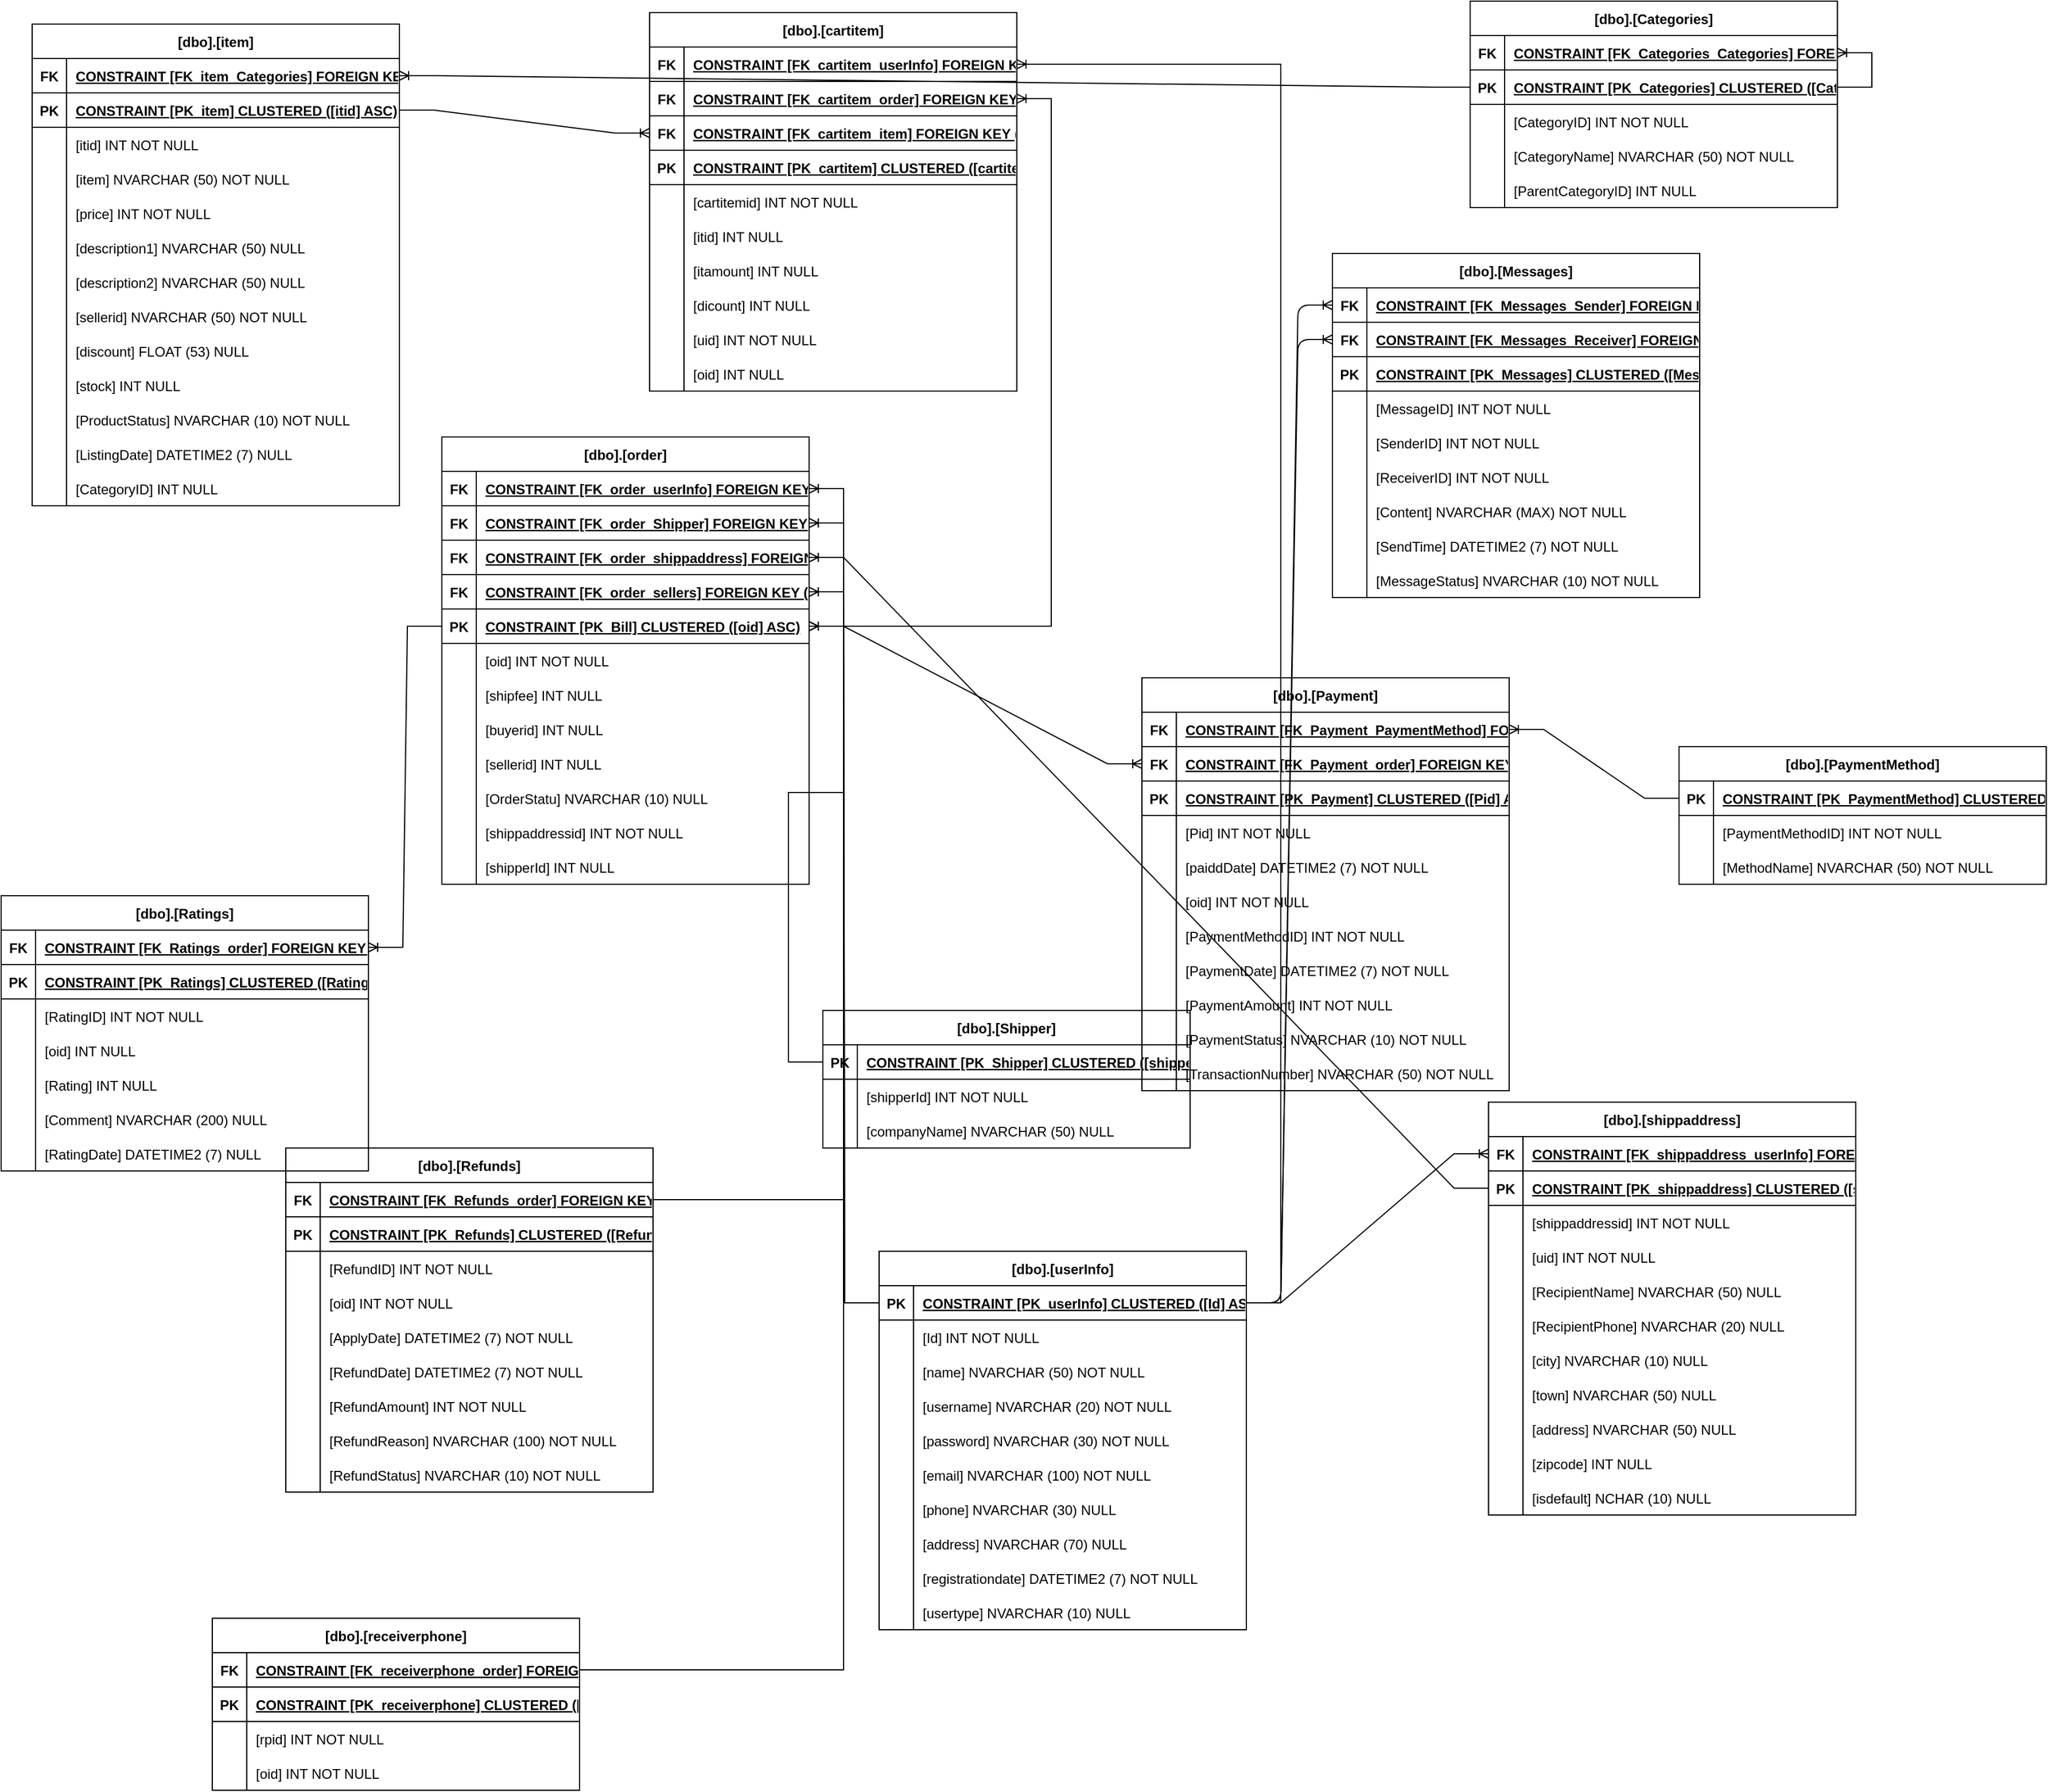 <mxfile version="24.3.1" type="github">
  <diagram id="R2lEEEUBdFMjLlhIrx00" name="Page-1">
    <mxGraphModel dx="2462" dy="3090" grid="1" gridSize="10" guides="1" tooltips="1" connect="1" arrows="1" fold="1" page="1" pageScale="1" pageWidth="850" pageHeight="1100" math="0" shadow="0" extFonts="Permanent Marker^https://fonts.googleapis.com/css?family=Permanent+Marker">
      <root>
        <mxCell id="0" />
        <mxCell id="1" parent="0" />
        <mxCell id="WoVfhY3pfbFsfj5_PQG7-2" value="[dbo].[Shipper]" style="shape=table;startSize=30;container=1;collapsible=1;childLayout=tableLayout;fixedRows=1;rowLines=0;fontStyle=1;align=center;resizeLast=1;" vertex="1" parent="1">
          <mxGeometry x="-94" y="-1300" width="320" height="120" as="geometry" />
        </mxCell>
        <mxCell id="WoVfhY3pfbFsfj5_PQG7-3" value="" style="shape=tableRow;horizontal=0;startSize=0;swimlaneHead=0;swimlaneBody=0;fillColor=none;collapsible=0;dropTarget=0;points=[[0,0.5],[1,0.5]];portConstraint=eastwest;strokeColor=inherit;top=0;left=0;right=0;bottom=1;" vertex="1" parent="WoVfhY3pfbFsfj5_PQG7-2">
          <mxGeometry y="30" width="320" height="30" as="geometry" />
        </mxCell>
        <mxCell id="WoVfhY3pfbFsfj5_PQG7-4" value="PK" style="shape=partialRectangle;overflow=hidden;connectable=0;fillColor=none;strokeColor=inherit;top=0;left=0;bottom=0;right=0;fontStyle=1;" vertex="1" parent="WoVfhY3pfbFsfj5_PQG7-3">
          <mxGeometry width="30" height="30" as="geometry">
            <mxRectangle width="30" height="30" as="alternateBounds" />
          </mxGeometry>
        </mxCell>
        <mxCell id="WoVfhY3pfbFsfj5_PQG7-5" value="CONSTRAINT [PK_Shipper]  CLUSTERED ([shipperId] ASC)" style="shape=partialRectangle;overflow=hidden;connectable=0;fillColor=none;align=left;strokeColor=inherit;top=0;left=0;bottom=0;right=0;spacingLeft=6;fontStyle=5;" vertex="1" parent="WoVfhY3pfbFsfj5_PQG7-3">
          <mxGeometry x="30" width="290" height="30" as="geometry">
            <mxRectangle width="290" height="30" as="alternateBounds" />
          </mxGeometry>
        </mxCell>
        <mxCell id="WoVfhY3pfbFsfj5_PQG7-6" value="" style="shape=tableRow;horizontal=0;startSize=0;swimlaneHead=0;swimlaneBody=0;fillColor=none;collapsible=0;dropTarget=0;points=[[0,0.5],[1,0.5]];portConstraint=eastwest;strokeColor=inherit;top=0;left=0;right=0;bottom=0;" vertex="1" parent="WoVfhY3pfbFsfj5_PQG7-2">
          <mxGeometry y="60" width="320" height="30" as="geometry" />
        </mxCell>
        <mxCell id="WoVfhY3pfbFsfj5_PQG7-7" value="" style="shape=partialRectangle;overflow=hidden;connectable=0;fillColor=none;strokeColor=inherit;top=0;left=0;bottom=0;right=0;" vertex="1" parent="WoVfhY3pfbFsfj5_PQG7-6">
          <mxGeometry width="30" height="30" as="geometry">
            <mxRectangle width="30" height="30" as="alternateBounds" />
          </mxGeometry>
        </mxCell>
        <mxCell id="WoVfhY3pfbFsfj5_PQG7-8" value="[shipperId]   INT           NOT NULL" style="shape=partialRectangle;overflow=hidden;connectable=0;fillColor=none;align=left;strokeColor=inherit;top=0;left=0;bottom=0;right=0;spacingLeft=6;" vertex="1" parent="WoVfhY3pfbFsfj5_PQG7-6">
          <mxGeometry x="30" width="290" height="30" as="geometry">
            <mxRectangle width="290" height="30" as="alternateBounds" />
          </mxGeometry>
        </mxCell>
        <mxCell id="WoVfhY3pfbFsfj5_PQG7-9" value="" style="shape=tableRow;horizontal=0;startSize=0;swimlaneHead=0;swimlaneBody=0;fillColor=none;collapsible=0;dropTarget=0;points=[[0,0.5],[1,0.5]];portConstraint=eastwest;strokeColor=inherit;top=0;left=0;right=0;bottom=0;" vertex="1" parent="WoVfhY3pfbFsfj5_PQG7-2">
          <mxGeometry y="90" width="320" height="30" as="geometry" />
        </mxCell>
        <mxCell id="WoVfhY3pfbFsfj5_PQG7-10" value="" style="shape=partialRectangle;overflow=hidden;connectable=0;fillColor=none;strokeColor=inherit;top=0;left=0;bottom=0;right=0;" vertex="1" parent="WoVfhY3pfbFsfj5_PQG7-9">
          <mxGeometry width="30" height="30" as="geometry">
            <mxRectangle width="30" height="30" as="alternateBounds" />
          </mxGeometry>
        </mxCell>
        <mxCell id="WoVfhY3pfbFsfj5_PQG7-11" value="[companyName] NVARCHAR (50) NULL" style="shape=partialRectangle;overflow=hidden;connectable=0;fillColor=none;align=left;strokeColor=inherit;top=0;left=0;bottom=0;right=0;spacingLeft=6;" vertex="1" parent="WoVfhY3pfbFsfj5_PQG7-9">
          <mxGeometry x="30" width="290" height="30" as="geometry">
            <mxRectangle width="290" height="30" as="alternateBounds" />
          </mxGeometry>
        </mxCell>
        <mxCell id="WoVfhY3pfbFsfj5_PQG7-12" value="[dbo].[shippaddress]" style="shape=table;startSize=30;container=1;collapsible=1;childLayout=tableLayout;fixedRows=1;rowLines=0;fontStyle=1;align=center;resizeLast=1;" vertex="1" parent="1">
          <mxGeometry x="486" y="-1220" width="320" height="360" as="geometry" />
        </mxCell>
        <mxCell id="WoVfhY3pfbFsfj5_PQG7-13" value="" style="shape=tableRow;horizontal=0;startSize=0;swimlaneHead=0;swimlaneBody=0;fillColor=none;collapsible=0;dropTarget=0;points=[[0,0.5],[1,0.5]];portConstraint=eastwest;strokeColor=inherit;top=0;left=0;right=0;bottom=1;" vertex="1" parent="WoVfhY3pfbFsfj5_PQG7-12">
          <mxGeometry y="30" width="320" height="30" as="geometry" />
        </mxCell>
        <mxCell id="WoVfhY3pfbFsfj5_PQG7-14" value="FK" style="shape=partialRectangle;overflow=hidden;connectable=0;fillColor=none;strokeColor=inherit;top=0;left=0;bottom=0;right=0;fontStyle=1;" vertex="1" parent="WoVfhY3pfbFsfj5_PQG7-13">
          <mxGeometry width="30" height="30" as="geometry">
            <mxRectangle width="30" height="30" as="alternateBounds" />
          </mxGeometry>
        </mxCell>
        <mxCell id="WoVfhY3pfbFsfj5_PQG7-15" value="CONSTRAINT [FK_shippaddress_userInfo] FOREIGN KEY ([uid]) REFERENCES [dbo].[userInfo] ([Id])" style="shape=partialRectangle;overflow=hidden;connectable=0;fillColor=none;align=left;strokeColor=inherit;top=0;left=0;bottom=0;right=0;spacingLeft=6;fontStyle=5;" vertex="1" parent="WoVfhY3pfbFsfj5_PQG7-13">
          <mxGeometry x="30" width="290" height="30" as="geometry">
            <mxRectangle width="290" height="30" as="alternateBounds" />
          </mxGeometry>
        </mxCell>
        <mxCell id="WoVfhY3pfbFsfj5_PQG7-16" value="" style="shape=tableRow;horizontal=0;startSize=0;swimlaneHead=0;swimlaneBody=0;fillColor=none;collapsible=0;dropTarget=0;points=[[0,0.5],[1,0.5]];portConstraint=eastwest;strokeColor=inherit;top=0;left=0;right=0;bottom=1;" vertex="1" parent="WoVfhY3pfbFsfj5_PQG7-12">
          <mxGeometry y="60" width="320" height="30" as="geometry" />
        </mxCell>
        <mxCell id="WoVfhY3pfbFsfj5_PQG7-17" value="PK" style="shape=partialRectangle;overflow=hidden;connectable=0;fillColor=none;strokeColor=inherit;top=0;left=0;bottom=0;right=0;fontStyle=1;" vertex="1" parent="WoVfhY3pfbFsfj5_PQG7-16">
          <mxGeometry width="30" height="30" as="geometry">
            <mxRectangle width="30" height="30" as="alternateBounds" />
          </mxGeometry>
        </mxCell>
        <mxCell id="WoVfhY3pfbFsfj5_PQG7-18" value="CONSTRAINT [PK_shippaddress]  CLUSTERED ([shippaddressid] ASC)" style="shape=partialRectangle;overflow=hidden;connectable=0;fillColor=none;align=left;strokeColor=inherit;top=0;left=0;bottom=0;right=0;spacingLeft=6;fontStyle=5;" vertex="1" parent="WoVfhY3pfbFsfj5_PQG7-16">
          <mxGeometry x="30" width="290" height="30" as="geometry">
            <mxRectangle width="290" height="30" as="alternateBounds" />
          </mxGeometry>
        </mxCell>
        <mxCell id="WoVfhY3pfbFsfj5_PQG7-19" value="" style="shape=tableRow;horizontal=0;startSize=0;swimlaneHead=0;swimlaneBody=0;fillColor=none;collapsible=0;dropTarget=0;points=[[0,0.5],[1,0.5]];portConstraint=eastwest;strokeColor=inherit;top=0;left=0;right=0;bottom=0;" vertex="1" parent="WoVfhY3pfbFsfj5_PQG7-12">
          <mxGeometry y="90" width="320" height="30" as="geometry" />
        </mxCell>
        <mxCell id="WoVfhY3pfbFsfj5_PQG7-20" value="" style="shape=partialRectangle;overflow=hidden;connectable=0;fillColor=none;strokeColor=inherit;top=0;left=0;bottom=0;right=0;" vertex="1" parent="WoVfhY3pfbFsfj5_PQG7-19">
          <mxGeometry width="30" height="30" as="geometry">
            <mxRectangle width="30" height="30" as="alternateBounds" />
          </mxGeometry>
        </mxCell>
        <mxCell id="WoVfhY3pfbFsfj5_PQG7-21" value="[shippaddressid] INT           NOT NULL" style="shape=partialRectangle;overflow=hidden;connectable=0;fillColor=none;align=left;strokeColor=inherit;top=0;left=0;bottom=0;right=0;spacingLeft=6;" vertex="1" parent="WoVfhY3pfbFsfj5_PQG7-19">
          <mxGeometry x="30" width="290" height="30" as="geometry">
            <mxRectangle width="290" height="30" as="alternateBounds" />
          </mxGeometry>
        </mxCell>
        <mxCell id="WoVfhY3pfbFsfj5_PQG7-22" value="" style="shape=tableRow;horizontal=0;startSize=0;swimlaneHead=0;swimlaneBody=0;fillColor=none;collapsible=0;dropTarget=0;points=[[0,0.5],[1,0.5]];portConstraint=eastwest;strokeColor=inherit;top=0;left=0;right=0;bottom=0;" vertex="1" parent="WoVfhY3pfbFsfj5_PQG7-12">
          <mxGeometry y="120" width="320" height="30" as="geometry" />
        </mxCell>
        <mxCell id="WoVfhY3pfbFsfj5_PQG7-23" value="" style="shape=partialRectangle;overflow=hidden;connectable=0;fillColor=none;strokeColor=inherit;top=0;left=0;bottom=0;right=0;" vertex="1" parent="WoVfhY3pfbFsfj5_PQG7-22">
          <mxGeometry width="30" height="30" as="geometry">
            <mxRectangle width="30" height="30" as="alternateBounds" />
          </mxGeometry>
        </mxCell>
        <mxCell id="WoVfhY3pfbFsfj5_PQG7-24" value="[uid]            INT           NOT NULL" style="shape=partialRectangle;overflow=hidden;connectable=0;fillColor=none;align=left;strokeColor=inherit;top=0;left=0;bottom=0;right=0;spacingLeft=6;" vertex="1" parent="WoVfhY3pfbFsfj5_PQG7-22">
          <mxGeometry x="30" width="290" height="30" as="geometry">
            <mxRectangle width="290" height="30" as="alternateBounds" />
          </mxGeometry>
        </mxCell>
        <mxCell id="WoVfhY3pfbFsfj5_PQG7-25" value="" style="shape=tableRow;horizontal=0;startSize=0;swimlaneHead=0;swimlaneBody=0;fillColor=none;collapsible=0;dropTarget=0;points=[[0,0.5],[1,0.5]];portConstraint=eastwest;strokeColor=inherit;top=0;left=0;right=0;bottom=0;" vertex="1" parent="WoVfhY3pfbFsfj5_PQG7-12">
          <mxGeometry y="150" width="320" height="30" as="geometry" />
        </mxCell>
        <mxCell id="WoVfhY3pfbFsfj5_PQG7-26" value="" style="shape=partialRectangle;overflow=hidden;connectable=0;fillColor=none;strokeColor=inherit;top=0;left=0;bottom=0;right=0;" vertex="1" parent="WoVfhY3pfbFsfj5_PQG7-25">
          <mxGeometry width="30" height="30" as="geometry">
            <mxRectangle width="30" height="30" as="alternateBounds" />
          </mxGeometry>
        </mxCell>
        <mxCell id="WoVfhY3pfbFsfj5_PQG7-27" value="[RecipientName]  NVARCHAR (50) NULL" style="shape=partialRectangle;overflow=hidden;connectable=0;fillColor=none;align=left;strokeColor=inherit;top=0;left=0;bottom=0;right=0;spacingLeft=6;" vertex="1" parent="WoVfhY3pfbFsfj5_PQG7-25">
          <mxGeometry x="30" width="290" height="30" as="geometry">
            <mxRectangle width="290" height="30" as="alternateBounds" />
          </mxGeometry>
        </mxCell>
        <mxCell id="WoVfhY3pfbFsfj5_PQG7-28" value="" style="shape=tableRow;horizontal=0;startSize=0;swimlaneHead=0;swimlaneBody=0;fillColor=none;collapsible=0;dropTarget=0;points=[[0,0.5],[1,0.5]];portConstraint=eastwest;strokeColor=inherit;top=0;left=0;right=0;bottom=0;" vertex="1" parent="WoVfhY3pfbFsfj5_PQG7-12">
          <mxGeometry y="180" width="320" height="30" as="geometry" />
        </mxCell>
        <mxCell id="WoVfhY3pfbFsfj5_PQG7-29" value="" style="shape=partialRectangle;overflow=hidden;connectable=0;fillColor=none;strokeColor=inherit;top=0;left=0;bottom=0;right=0;" vertex="1" parent="WoVfhY3pfbFsfj5_PQG7-28">
          <mxGeometry width="30" height="30" as="geometry">
            <mxRectangle width="30" height="30" as="alternateBounds" />
          </mxGeometry>
        </mxCell>
        <mxCell id="WoVfhY3pfbFsfj5_PQG7-30" value="[RecipientPhone] NVARCHAR (20) NULL" style="shape=partialRectangle;overflow=hidden;connectable=0;fillColor=none;align=left;strokeColor=inherit;top=0;left=0;bottom=0;right=0;spacingLeft=6;" vertex="1" parent="WoVfhY3pfbFsfj5_PQG7-28">
          <mxGeometry x="30" width="290" height="30" as="geometry">
            <mxRectangle width="290" height="30" as="alternateBounds" />
          </mxGeometry>
        </mxCell>
        <mxCell id="WoVfhY3pfbFsfj5_PQG7-31" value="" style="shape=tableRow;horizontal=0;startSize=0;swimlaneHead=0;swimlaneBody=0;fillColor=none;collapsible=0;dropTarget=0;points=[[0,0.5],[1,0.5]];portConstraint=eastwest;strokeColor=inherit;top=0;left=0;right=0;bottom=0;" vertex="1" parent="WoVfhY3pfbFsfj5_PQG7-12">
          <mxGeometry y="210" width="320" height="30" as="geometry" />
        </mxCell>
        <mxCell id="WoVfhY3pfbFsfj5_PQG7-32" value="" style="shape=partialRectangle;overflow=hidden;connectable=0;fillColor=none;strokeColor=inherit;top=0;left=0;bottom=0;right=0;" vertex="1" parent="WoVfhY3pfbFsfj5_PQG7-31">
          <mxGeometry width="30" height="30" as="geometry">
            <mxRectangle width="30" height="30" as="alternateBounds" />
          </mxGeometry>
        </mxCell>
        <mxCell id="WoVfhY3pfbFsfj5_PQG7-33" value="[city]           NVARCHAR (10) NULL" style="shape=partialRectangle;overflow=hidden;connectable=0;fillColor=none;align=left;strokeColor=inherit;top=0;left=0;bottom=0;right=0;spacingLeft=6;" vertex="1" parent="WoVfhY3pfbFsfj5_PQG7-31">
          <mxGeometry x="30" width="290" height="30" as="geometry">
            <mxRectangle width="290" height="30" as="alternateBounds" />
          </mxGeometry>
        </mxCell>
        <mxCell id="WoVfhY3pfbFsfj5_PQG7-34" value="" style="shape=tableRow;horizontal=0;startSize=0;swimlaneHead=0;swimlaneBody=0;fillColor=none;collapsible=0;dropTarget=0;points=[[0,0.5],[1,0.5]];portConstraint=eastwest;strokeColor=inherit;top=0;left=0;right=0;bottom=0;" vertex="1" parent="WoVfhY3pfbFsfj5_PQG7-12">
          <mxGeometry y="240" width="320" height="30" as="geometry" />
        </mxCell>
        <mxCell id="WoVfhY3pfbFsfj5_PQG7-35" value="" style="shape=partialRectangle;overflow=hidden;connectable=0;fillColor=none;strokeColor=inherit;top=0;left=0;bottom=0;right=0;" vertex="1" parent="WoVfhY3pfbFsfj5_PQG7-34">
          <mxGeometry width="30" height="30" as="geometry">
            <mxRectangle width="30" height="30" as="alternateBounds" />
          </mxGeometry>
        </mxCell>
        <mxCell id="WoVfhY3pfbFsfj5_PQG7-36" value="[town]           NVARCHAR (50) NULL" style="shape=partialRectangle;overflow=hidden;connectable=0;fillColor=none;align=left;strokeColor=inherit;top=0;left=0;bottom=0;right=0;spacingLeft=6;" vertex="1" parent="WoVfhY3pfbFsfj5_PQG7-34">
          <mxGeometry x="30" width="290" height="30" as="geometry">
            <mxRectangle width="290" height="30" as="alternateBounds" />
          </mxGeometry>
        </mxCell>
        <mxCell id="WoVfhY3pfbFsfj5_PQG7-37" value="" style="shape=tableRow;horizontal=0;startSize=0;swimlaneHead=0;swimlaneBody=0;fillColor=none;collapsible=0;dropTarget=0;points=[[0,0.5],[1,0.5]];portConstraint=eastwest;strokeColor=inherit;top=0;left=0;right=0;bottom=0;" vertex="1" parent="WoVfhY3pfbFsfj5_PQG7-12">
          <mxGeometry y="270" width="320" height="30" as="geometry" />
        </mxCell>
        <mxCell id="WoVfhY3pfbFsfj5_PQG7-38" value="" style="shape=partialRectangle;overflow=hidden;connectable=0;fillColor=none;strokeColor=inherit;top=0;left=0;bottom=0;right=0;" vertex="1" parent="WoVfhY3pfbFsfj5_PQG7-37">
          <mxGeometry width="30" height="30" as="geometry">
            <mxRectangle width="30" height="30" as="alternateBounds" />
          </mxGeometry>
        </mxCell>
        <mxCell id="WoVfhY3pfbFsfj5_PQG7-39" value="[address]        NVARCHAR (50) NULL" style="shape=partialRectangle;overflow=hidden;connectable=0;fillColor=none;align=left;strokeColor=inherit;top=0;left=0;bottom=0;right=0;spacingLeft=6;" vertex="1" parent="WoVfhY3pfbFsfj5_PQG7-37">
          <mxGeometry x="30" width="290" height="30" as="geometry">
            <mxRectangle width="290" height="30" as="alternateBounds" />
          </mxGeometry>
        </mxCell>
        <mxCell id="WoVfhY3pfbFsfj5_PQG7-40" value="" style="shape=tableRow;horizontal=0;startSize=0;swimlaneHead=0;swimlaneBody=0;fillColor=none;collapsible=0;dropTarget=0;points=[[0,0.5],[1,0.5]];portConstraint=eastwest;strokeColor=inherit;top=0;left=0;right=0;bottom=0;" vertex="1" parent="WoVfhY3pfbFsfj5_PQG7-12">
          <mxGeometry y="300" width="320" height="30" as="geometry" />
        </mxCell>
        <mxCell id="WoVfhY3pfbFsfj5_PQG7-41" value="" style="shape=partialRectangle;overflow=hidden;connectable=0;fillColor=none;strokeColor=inherit;top=0;left=0;bottom=0;right=0;" vertex="1" parent="WoVfhY3pfbFsfj5_PQG7-40">
          <mxGeometry width="30" height="30" as="geometry">
            <mxRectangle width="30" height="30" as="alternateBounds" />
          </mxGeometry>
        </mxCell>
        <mxCell id="WoVfhY3pfbFsfj5_PQG7-42" value="[zipcode]        INT           NULL" style="shape=partialRectangle;overflow=hidden;connectable=0;fillColor=none;align=left;strokeColor=inherit;top=0;left=0;bottom=0;right=0;spacingLeft=6;" vertex="1" parent="WoVfhY3pfbFsfj5_PQG7-40">
          <mxGeometry x="30" width="290" height="30" as="geometry">
            <mxRectangle width="290" height="30" as="alternateBounds" />
          </mxGeometry>
        </mxCell>
        <mxCell id="WoVfhY3pfbFsfj5_PQG7-43" value="" style="shape=tableRow;horizontal=0;startSize=0;swimlaneHead=0;swimlaneBody=0;fillColor=none;collapsible=0;dropTarget=0;points=[[0,0.5],[1,0.5]];portConstraint=eastwest;strokeColor=inherit;top=0;left=0;right=0;bottom=0;" vertex="1" parent="WoVfhY3pfbFsfj5_PQG7-12">
          <mxGeometry y="330" width="320" height="30" as="geometry" />
        </mxCell>
        <mxCell id="WoVfhY3pfbFsfj5_PQG7-44" value="" style="shape=partialRectangle;overflow=hidden;connectable=0;fillColor=none;strokeColor=inherit;top=0;left=0;bottom=0;right=0;" vertex="1" parent="WoVfhY3pfbFsfj5_PQG7-43">
          <mxGeometry width="30" height="30" as="geometry">
            <mxRectangle width="30" height="30" as="alternateBounds" />
          </mxGeometry>
        </mxCell>
        <mxCell id="WoVfhY3pfbFsfj5_PQG7-45" value="[isdefault]      NCHAR (10)    NULL" style="shape=partialRectangle;overflow=hidden;connectable=0;fillColor=none;align=left;strokeColor=inherit;top=0;left=0;bottom=0;right=0;spacingLeft=6;" vertex="1" parent="WoVfhY3pfbFsfj5_PQG7-43">
          <mxGeometry x="30" width="290" height="30" as="geometry">
            <mxRectangle width="290" height="30" as="alternateBounds" />
          </mxGeometry>
        </mxCell>
        <mxCell id="WoVfhY3pfbFsfj5_PQG7-46" value="[dbo].[Refunds]" style="shape=table;startSize=30;container=1;collapsible=1;childLayout=tableLayout;fixedRows=1;rowLines=0;fontStyle=1;align=center;resizeLast=1;" vertex="1" parent="1">
          <mxGeometry x="-562" y="-1180" width="320" height="300" as="geometry" />
        </mxCell>
        <mxCell id="WoVfhY3pfbFsfj5_PQG7-47" value="" style="shape=tableRow;horizontal=0;startSize=0;swimlaneHead=0;swimlaneBody=0;fillColor=none;collapsible=0;dropTarget=0;points=[[0,0.5],[1,0.5]];portConstraint=eastwest;strokeColor=inherit;top=0;left=0;right=0;bottom=1;" vertex="1" parent="WoVfhY3pfbFsfj5_PQG7-46">
          <mxGeometry y="30" width="320" height="30" as="geometry" />
        </mxCell>
        <mxCell id="WoVfhY3pfbFsfj5_PQG7-48" value="FK" style="shape=partialRectangle;overflow=hidden;connectable=0;fillColor=none;strokeColor=inherit;top=0;left=0;bottom=0;right=0;fontStyle=1;" vertex="1" parent="WoVfhY3pfbFsfj5_PQG7-47">
          <mxGeometry width="30" height="30" as="geometry">
            <mxRectangle width="30" height="30" as="alternateBounds" />
          </mxGeometry>
        </mxCell>
        <mxCell id="WoVfhY3pfbFsfj5_PQG7-49" value="CONSTRAINT [FK_Refunds_order] FOREIGN KEY ([oid]) REFERENCES [dbo].[order] ([oid])" style="shape=partialRectangle;overflow=hidden;connectable=0;fillColor=none;align=left;strokeColor=inherit;top=0;left=0;bottom=0;right=0;spacingLeft=6;fontStyle=5;" vertex="1" parent="WoVfhY3pfbFsfj5_PQG7-47">
          <mxGeometry x="30" width="290" height="30" as="geometry">
            <mxRectangle width="290" height="30" as="alternateBounds" />
          </mxGeometry>
        </mxCell>
        <mxCell id="WoVfhY3pfbFsfj5_PQG7-50" value="" style="shape=tableRow;horizontal=0;startSize=0;swimlaneHead=0;swimlaneBody=0;fillColor=none;collapsible=0;dropTarget=0;points=[[0,0.5],[1,0.5]];portConstraint=eastwest;strokeColor=inherit;top=0;left=0;right=0;bottom=1;" vertex="1" parent="WoVfhY3pfbFsfj5_PQG7-46">
          <mxGeometry y="60" width="320" height="30" as="geometry" />
        </mxCell>
        <mxCell id="WoVfhY3pfbFsfj5_PQG7-51" value="PK" style="shape=partialRectangle;overflow=hidden;connectable=0;fillColor=none;strokeColor=inherit;top=0;left=0;bottom=0;right=0;fontStyle=1;" vertex="1" parent="WoVfhY3pfbFsfj5_PQG7-50">
          <mxGeometry width="30" height="30" as="geometry">
            <mxRectangle width="30" height="30" as="alternateBounds" />
          </mxGeometry>
        </mxCell>
        <mxCell id="WoVfhY3pfbFsfj5_PQG7-52" value="CONSTRAINT [PK_Refunds]  CLUSTERED ([RefundID] ASC)" style="shape=partialRectangle;overflow=hidden;connectable=0;fillColor=none;align=left;strokeColor=inherit;top=0;left=0;bottom=0;right=0;spacingLeft=6;fontStyle=5;" vertex="1" parent="WoVfhY3pfbFsfj5_PQG7-50">
          <mxGeometry x="30" width="290" height="30" as="geometry">
            <mxRectangle width="290" height="30" as="alternateBounds" />
          </mxGeometry>
        </mxCell>
        <mxCell id="WoVfhY3pfbFsfj5_PQG7-53" value="" style="shape=tableRow;horizontal=0;startSize=0;swimlaneHead=0;swimlaneBody=0;fillColor=none;collapsible=0;dropTarget=0;points=[[0,0.5],[1,0.5]];portConstraint=eastwest;strokeColor=inherit;top=0;left=0;right=0;bottom=0;" vertex="1" parent="WoVfhY3pfbFsfj5_PQG7-46">
          <mxGeometry y="90" width="320" height="30" as="geometry" />
        </mxCell>
        <mxCell id="WoVfhY3pfbFsfj5_PQG7-54" value="" style="shape=partialRectangle;overflow=hidden;connectable=0;fillColor=none;strokeColor=inherit;top=0;left=0;bottom=0;right=0;" vertex="1" parent="WoVfhY3pfbFsfj5_PQG7-53">
          <mxGeometry width="30" height="30" as="geometry">
            <mxRectangle width="30" height="30" as="alternateBounds" />
          </mxGeometry>
        </mxCell>
        <mxCell id="WoVfhY3pfbFsfj5_PQG7-55" value="[RefundID]     INT            NOT NULL" style="shape=partialRectangle;overflow=hidden;connectable=0;fillColor=none;align=left;strokeColor=inherit;top=0;left=0;bottom=0;right=0;spacingLeft=6;" vertex="1" parent="WoVfhY3pfbFsfj5_PQG7-53">
          <mxGeometry x="30" width="290" height="30" as="geometry">
            <mxRectangle width="290" height="30" as="alternateBounds" />
          </mxGeometry>
        </mxCell>
        <mxCell id="WoVfhY3pfbFsfj5_PQG7-56" value="" style="shape=tableRow;horizontal=0;startSize=0;swimlaneHead=0;swimlaneBody=0;fillColor=none;collapsible=0;dropTarget=0;points=[[0,0.5],[1,0.5]];portConstraint=eastwest;strokeColor=inherit;top=0;left=0;right=0;bottom=0;" vertex="1" parent="WoVfhY3pfbFsfj5_PQG7-46">
          <mxGeometry y="120" width="320" height="30" as="geometry" />
        </mxCell>
        <mxCell id="WoVfhY3pfbFsfj5_PQG7-57" value="" style="shape=partialRectangle;overflow=hidden;connectable=0;fillColor=none;strokeColor=inherit;top=0;left=0;bottom=0;right=0;" vertex="1" parent="WoVfhY3pfbFsfj5_PQG7-56">
          <mxGeometry width="30" height="30" as="geometry">
            <mxRectangle width="30" height="30" as="alternateBounds" />
          </mxGeometry>
        </mxCell>
        <mxCell id="WoVfhY3pfbFsfj5_PQG7-58" value="[oid]          INT            NOT NULL" style="shape=partialRectangle;overflow=hidden;connectable=0;fillColor=none;align=left;strokeColor=inherit;top=0;left=0;bottom=0;right=0;spacingLeft=6;" vertex="1" parent="WoVfhY3pfbFsfj5_PQG7-56">
          <mxGeometry x="30" width="290" height="30" as="geometry">
            <mxRectangle width="290" height="30" as="alternateBounds" />
          </mxGeometry>
        </mxCell>
        <mxCell id="WoVfhY3pfbFsfj5_PQG7-59" value="" style="shape=tableRow;horizontal=0;startSize=0;swimlaneHead=0;swimlaneBody=0;fillColor=none;collapsible=0;dropTarget=0;points=[[0,0.5],[1,0.5]];portConstraint=eastwest;strokeColor=inherit;top=0;left=0;right=0;bottom=0;" vertex="1" parent="WoVfhY3pfbFsfj5_PQG7-46">
          <mxGeometry y="150" width="320" height="30" as="geometry" />
        </mxCell>
        <mxCell id="WoVfhY3pfbFsfj5_PQG7-60" value="" style="shape=partialRectangle;overflow=hidden;connectable=0;fillColor=none;strokeColor=inherit;top=0;left=0;bottom=0;right=0;" vertex="1" parent="WoVfhY3pfbFsfj5_PQG7-59">
          <mxGeometry width="30" height="30" as="geometry">
            <mxRectangle width="30" height="30" as="alternateBounds" />
          </mxGeometry>
        </mxCell>
        <mxCell id="WoVfhY3pfbFsfj5_PQG7-61" value="[ApplyDate]    DATETIME2 (7)  NOT NULL" style="shape=partialRectangle;overflow=hidden;connectable=0;fillColor=none;align=left;strokeColor=inherit;top=0;left=0;bottom=0;right=0;spacingLeft=6;" vertex="1" parent="WoVfhY3pfbFsfj5_PQG7-59">
          <mxGeometry x="30" width="290" height="30" as="geometry">
            <mxRectangle width="290" height="30" as="alternateBounds" />
          </mxGeometry>
        </mxCell>
        <mxCell id="WoVfhY3pfbFsfj5_PQG7-62" value="" style="shape=tableRow;horizontal=0;startSize=0;swimlaneHead=0;swimlaneBody=0;fillColor=none;collapsible=0;dropTarget=0;points=[[0,0.5],[1,0.5]];portConstraint=eastwest;strokeColor=inherit;top=0;left=0;right=0;bottom=0;" vertex="1" parent="WoVfhY3pfbFsfj5_PQG7-46">
          <mxGeometry y="180" width="320" height="30" as="geometry" />
        </mxCell>
        <mxCell id="WoVfhY3pfbFsfj5_PQG7-63" value="" style="shape=partialRectangle;overflow=hidden;connectable=0;fillColor=none;strokeColor=inherit;top=0;left=0;bottom=0;right=0;" vertex="1" parent="WoVfhY3pfbFsfj5_PQG7-62">
          <mxGeometry width="30" height="30" as="geometry">
            <mxRectangle width="30" height="30" as="alternateBounds" />
          </mxGeometry>
        </mxCell>
        <mxCell id="WoVfhY3pfbFsfj5_PQG7-64" value="[RefundDate]   DATETIME2 (7)  NOT NULL" style="shape=partialRectangle;overflow=hidden;connectable=0;fillColor=none;align=left;strokeColor=inherit;top=0;left=0;bottom=0;right=0;spacingLeft=6;" vertex="1" parent="WoVfhY3pfbFsfj5_PQG7-62">
          <mxGeometry x="30" width="290" height="30" as="geometry">
            <mxRectangle width="290" height="30" as="alternateBounds" />
          </mxGeometry>
        </mxCell>
        <mxCell id="WoVfhY3pfbFsfj5_PQG7-65" value="" style="shape=tableRow;horizontal=0;startSize=0;swimlaneHead=0;swimlaneBody=0;fillColor=none;collapsible=0;dropTarget=0;points=[[0,0.5],[1,0.5]];portConstraint=eastwest;strokeColor=inherit;top=0;left=0;right=0;bottom=0;" vertex="1" parent="WoVfhY3pfbFsfj5_PQG7-46">
          <mxGeometry y="210" width="320" height="30" as="geometry" />
        </mxCell>
        <mxCell id="WoVfhY3pfbFsfj5_PQG7-66" value="" style="shape=partialRectangle;overflow=hidden;connectable=0;fillColor=none;strokeColor=inherit;top=0;left=0;bottom=0;right=0;" vertex="1" parent="WoVfhY3pfbFsfj5_PQG7-65">
          <mxGeometry width="30" height="30" as="geometry">
            <mxRectangle width="30" height="30" as="alternateBounds" />
          </mxGeometry>
        </mxCell>
        <mxCell id="WoVfhY3pfbFsfj5_PQG7-67" value="[RefundAmount] INT            NOT NULL" style="shape=partialRectangle;overflow=hidden;connectable=0;fillColor=none;align=left;strokeColor=inherit;top=0;left=0;bottom=0;right=0;spacingLeft=6;" vertex="1" parent="WoVfhY3pfbFsfj5_PQG7-65">
          <mxGeometry x="30" width="290" height="30" as="geometry">
            <mxRectangle width="290" height="30" as="alternateBounds" />
          </mxGeometry>
        </mxCell>
        <mxCell id="WoVfhY3pfbFsfj5_PQG7-68" value="" style="shape=tableRow;horizontal=0;startSize=0;swimlaneHead=0;swimlaneBody=0;fillColor=none;collapsible=0;dropTarget=0;points=[[0,0.5],[1,0.5]];portConstraint=eastwest;strokeColor=inherit;top=0;left=0;right=0;bottom=0;" vertex="1" parent="WoVfhY3pfbFsfj5_PQG7-46">
          <mxGeometry y="240" width="320" height="30" as="geometry" />
        </mxCell>
        <mxCell id="WoVfhY3pfbFsfj5_PQG7-69" value="" style="shape=partialRectangle;overflow=hidden;connectable=0;fillColor=none;strokeColor=inherit;top=0;left=0;bottom=0;right=0;" vertex="1" parent="WoVfhY3pfbFsfj5_PQG7-68">
          <mxGeometry width="30" height="30" as="geometry">
            <mxRectangle width="30" height="30" as="alternateBounds" />
          </mxGeometry>
        </mxCell>
        <mxCell id="WoVfhY3pfbFsfj5_PQG7-70" value="[RefundReason] NVARCHAR (100) NOT NULL" style="shape=partialRectangle;overflow=hidden;connectable=0;fillColor=none;align=left;strokeColor=inherit;top=0;left=0;bottom=0;right=0;spacingLeft=6;" vertex="1" parent="WoVfhY3pfbFsfj5_PQG7-68">
          <mxGeometry x="30" width="290" height="30" as="geometry">
            <mxRectangle width="290" height="30" as="alternateBounds" />
          </mxGeometry>
        </mxCell>
        <mxCell id="WoVfhY3pfbFsfj5_PQG7-71" value="" style="shape=tableRow;horizontal=0;startSize=0;swimlaneHead=0;swimlaneBody=0;fillColor=none;collapsible=0;dropTarget=0;points=[[0,0.5],[1,0.5]];portConstraint=eastwest;strokeColor=inherit;top=0;left=0;right=0;bottom=0;" vertex="1" parent="WoVfhY3pfbFsfj5_PQG7-46">
          <mxGeometry y="270" width="320" height="30" as="geometry" />
        </mxCell>
        <mxCell id="WoVfhY3pfbFsfj5_PQG7-72" value="" style="shape=partialRectangle;overflow=hidden;connectable=0;fillColor=none;strokeColor=inherit;top=0;left=0;bottom=0;right=0;" vertex="1" parent="WoVfhY3pfbFsfj5_PQG7-71">
          <mxGeometry width="30" height="30" as="geometry">
            <mxRectangle width="30" height="30" as="alternateBounds" />
          </mxGeometry>
        </mxCell>
        <mxCell id="WoVfhY3pfbFsfj5_PQG7-73" value="[RefundStatus] NVARCHAR (10)  NOT NULL" style="shape=partialRectangle;overflow=hidden;connectable=0;fillColor=none;align=left;strokeColor=inherit;top=0;left=0;bottom=0;right=0;spacingLeft=6;" vertex="1" parent="WoVfhY3pfbFsfj5_PQG7-71">
          <mxGeometry x="30" width="290" height="30" as="geometry">
            <mxRectangle width="290" height="30" as="alternateBounds" />
          </mxGeometry>
        </mxCell>
        <mxCell id="WoVfhY3pfbFsfj5_PQG7-74" value="[dbo].[receiverphone]" style="shape=table;startSize=30;container=1;collapsible=1;childLayout=tableLayout;fixedRows=1;rowLines=0;fontStyle=1;align=center;resizeLast=1;" vertex="1" parent="1">
          <mxGeometry x="-626" y="-770" width="320" height="150" as="geometry" />
        </mxCell>
        <mxCell id="WoVfhY3pfbFsfj5_PQG7-75" value="" style="shape=tableRow;horizontal=0;startSize=0;swimlaneHead=0;swimlaneBody=0;fillColor=none;collapsible=0;dropTarget=0;points=[[0,0.5],[1,0.5]];portConstraint=eastwest;strokeColor=inherit;top=0;left=0;right=0;bottom=1;" vertex="1" parent="WoVfhY3pfbFsfj5_PQG7-74">
          <mxGeometry y="30" width="320" height="30" as="geometry" />
        </mxCell>
        <mxCell id="WoVfhY3pfbFsfj5_PQG7-76" value="FK" style="shape=partialRectangle;overflow=hidden;connectable=0;fillColor=none;strokeColor=inherit;top=0;left=0;bottom=0;right=0;fontStyle=1;" vertex="1" parent="WoVfhY3pfbFsfj5_PQG7-75">
          <mxGeometry width="30" height="30" as="geometry">
            <mxRectangle width="30" height="30" as="alternateBounds" />
          </mxGeometry>
        </mxCell>
        <mxCell id="WoVfhY3pfbFsfj5_PQG7-77" value="CONSTRAINT [FK_receiverphone_order] FOREIGN KEY ([oid]) REFERENCES [dbo].[order] ([oid])" style="shape=partialRectangle;overflow=hidden;connectable=0;fillColor=none;align=left;strokeColor=inherit;top=0;left=0;bottom=0;right=0;spacingLeft=6;fontStyle=5;" vertex="1" parent="WoVfhY3pfbFsfj5_PQG7-75">
          <mxGeometry x="30" width="290" height="30" as="geometry">
            <mxRectangle width="290" height="30" as="alternateBounds" />
          </mxGeometry>
        </mxCell>
        <mxCell id="WoVfhY3pfbFsfj5_PQG7-78" value="" style="shape=tableRow;horizontal=0;startSize=0;swimlaneHead=0;swimlaneBody=0;fillColor=none;collapsible=0;dropTarget=0;points=[[0,0.5],[1,0.5]];portConstraint=eastwest;strokeColor=inherit;top=0;left=0;right=0;bottom=1;" vertex="1" parent="WoVfhY3pfbFsfj5_PQG7-74">
          <mxGeometry y="60" width="320" height="30" as="geometry" />
        </mxCell>
        <mxCell id="WoVfhY3pfbFsfj5_PQG7-79" value="PK" style="shape=partialRectangle;overflow=hidden;connectable=0;fillColor=none;strokeColor=inherit;top=0;left=0;bottom=0;right=0;fontStyle=1;" vertex="1" parent="WoVfhY3pfbFsfj5_PQG7-78">
          <mxGeometry width="30" height="30" as="geometry">
            <mxRectangle width="30" height="30" as="alternateBounds" />
          </mxGeometry>
        </mxCell>
        <mxCell id="WoVfhY3pfbFsfj5_PQG7-80" value="CONSTRAINT [PK_receiverphone]  CLUSTERED ([rpid] ASC)" style="shape=partialRectangle;overflow=hidden;connectable=0;fillColor=none;align=left;strokeColor=inherit;top=0;left=0;bottom=0;right=0;spacingLeft=6;fontStyle=5;" vertex="1" parent="WoVfhY3pfbFsfj5_PQG7-78">
          <mxGeometry x="30" width="290" height="30" as="geometry">
            <mxRectangle width="290" height="30" as="alternateBounds" />
          </mxGeometry>
        </mxCell>
        <mxCell id="WoVfhY3pfbFsfj5_PQG7-81" value="" style="shape=tableRow;horizontal=0;startSize=0;swimlaneHead=0;swimlaneBody=0;fillColor=none;collapsible=0;dropTarget=0;points=[[0,0.5],[1,0.5]];portConstraint=eastwest;strokeColor=inherit;top=0;left=0;right=0;bottom=0;" vertex="1" parent="WoVfhY3pfbFsfj5_PQG7-74">
          <mxGeometry y="90" width="320" height="30" as="geometry" />
        </mxCell>
        <mxCell id="WoVfhY3pfbFsfj5_PQG7-82" value="" style="shape=partialRectangle;overflow=hidden;connectable=0;fillColor=none;strokeColor=inherit;top=0;left=0;bottom=0;right=0;" vertex="1" parent="WoVfhY3pfbFsfj5_PQG7-81">
          <mxGeometry width="30" height="30" as="geometry">
            <mxRectangle width="30" height="30" as="alternateBounds" />
          </mxGeometry>
        </mxCell>
        <mxCell id="WoVfhY3pfbFsfj5_PQG7-83" value="[rpid] INT NOT NULL" style="shape=partialRectangle;overflow=hidden;connectable=0;fillColor=none;align=left;strokeColor=inherit;top=0;left=0;bottom=0;right=0;spacingLeft=6;" vertex="1" parent="WoVfhY3pfbFsfj5_PQG7-81">
          <mxGeometry x="30" width="290" height="30" as="geometry">
            <mxRectangle width="290" height="30" as="alternateBounds" />
          </mxGeometry>
        </mxCell>
        <mxCell id="WoVfhY3pfbFsfj5_PQG7-84" value="" style="shape=tableRow;horizontal=0;startSize=0;swimlaneHead=0;swimlaneBody=0;fillColor=none;collapsible=0;dropTarget=0;points=[[0,0.5],[1,0.5]];portConstraint=eastwest;strokeColor=inherit;top=0;left=0;right=0;bottom=0;" vertex="1" parent="WoVfhY3pfbFsfj5_PQG7-74">
          <mxGeometry y="120" width="320" height="30" as="geometry" />
        </mxCell>
        <mxCell id="WoVfhY3pfbFsfj5_PQG7-85" value="" style="shape=partialRectangle;overflow=hidden;connectable=0;fillColor=none;strokeColor=inherit;top=0;left=0;bottom=0;right=0;" vertex="1" parent="WoVfhY3pfbFsfj5_PQG7-84">
          <mxGeometry width="30" height="30" as="geometry">
            <mxRectangle width="30" height="30" as="alternateBounds" />
          </mxGeometry>
        </mxCell>
        <mxCell id="WoVfhY3pfbFsfj5_PQG7-86" value="[oid]  INT NOT NULL" style="shape=partialRectangle;overflow=hidden;connectable=0;fillColor=none;align=left;strokeColor=inherit;top=0;left=0;bottom=0;right=0;spacingLeft=6;" vertex="1" parent="WoVfhY3pfbFsfj5_PQG7-84">
          <mxGeometry x="30" width="290" height="30" as="geometry">
            <mxRectangle width="290" height="30" as="alternateBounds" />
          </mxGeometry>
        </mxCell>
        <mxCell id="WoVfhY3pfbFsfj5_PQG7-87" value="[dbo].[Ratings]" style="shape=table;startSize=30;container=1;collapsible=1;childLayout=tableLayout;fixedRows=1;rowLines=0;fontStyle=1;align=center;resizeLast=1;" vertex="1" parent="1">
          <mxGeometry x="-810" y="-1400" width="320" height="240" as="geometry" />
        </mxCell>
        <mxCell id="WoVfhY3pfbFsfj5_PQG7-88" value="" style="shape=tableRow;horizontal=0;startSize=0;swimlaneHead=0;swimlaneBody=0;fillColor=none;collapsible=0;dropTarget=0;points=[[0,0.5],[1,0.5]];portConstraint=eastwest;strokeColor=inherit;top=0;left=0;right=0;bottom=1;" vertex="1" parent="WoVfhY3pfbFsfj5_PQG7-87">
          <mxGeometry y="30" width="320" height="30" as="geometry" />
        </mxCell>
        <mxCell id="WoVfhY3pfbFsfj5_PQG7-89" value="FK" style="shape=partialRectangle;overflow=hidden;connectable=0;fillColor=none;strokeColor=inherit;top=0;left=0;bottom=0;right=0;fontStyle=1;" vertex="1" parent="WoVfhY3pfbFsfj5_PQG7-88">
          <mxGeometry width="30" height="30" as="geometry">
            <mxRectangle width="30" height="30" as="alternateBounds" />
          </mxGeometry>
        </mxCell>
        <mxCell id="WoVfhY3pfbFsfj5_PQG7-90" value="CONSTRAINT [FK_Ratings_order] FOREIGN KEY ([oid]) REFERENCES [dbo].[order] ([oid])" style="shape=partialRectangle;overflow=hidden;connectable=0;fillColor=none;align=left;strokeColor=inherit;top=0;left=0;bottom=0;right=0;spacingLeft=6;fontStyle=5;" vertex="1" parent="WoVfhY3pfbFsfj5_PQG7-88">
          <mxGeometry x="30" width="290" height="30" as="geometry">
            <mxRectangle width="290" height="30" as="alternateBounds" />
          </mxGeometry>
        </mxCell>
        <mxCell id="WoVfhY3pfbFsfj5_PQG7-91" value="" style="shape=tableRow;horizontal=0;startSize=0;swimlaneHead=0;swimlaneBody=0;fillColor=none;collapsible=0;dropTarget=0;points=[[0,0.5],[1,0.5]];portConstraint=eastwest;strokeColor=inherit;top=0;left=0;right=0;bottom=1;" vertex="1" parent="WoVfhY3pfbFsfj5_PQG7-87">
          <mxGeometry y="60" width="320" height="30" as="geometry" />
        </mxCell>
        <mxCell id="WoVfhY3pfbFsfj5_PQG7-92" value="PK" style="shape=partialRectangle;overflow=hidden;connectable=0;fillColor=none;strokeColor=inherit;top=0;left=0;bottom=0;right=0;fontStyle=1;" vertex="1" parent="WoVfhY3pfbFsfj5_PQG7-91">
          <mxGeometry width="30" height="30" as="geometry">
            <mxRectangle width="30" height="30" as="alternateBounds" />
          </mxGeometry>
        </mxCell>
        <mxCell id="WoVfhY3pfbFsfj5_PQG7-93" value="CONSTRAINT [PK_Ratings]  CLUSTERED ([RatingID] ASC)" style="shape=partialRectangle;overflow=hidden;connectable=0;fillColor=none;align=left;strokeColor=inherit;top=0;left=0;bottom=0;right=0;spacingLeft=6;fontStyle=5;" vertex="1" parent="WoVfhY3pfbFsfj5_PQG7-91">
          <mxGeometry x="30" width="290" height="30" as="geometry">
            <mxRectangle width="290" height="30" as="alternateBounds" />
          </mxGeometry>
        </mxCell>
        <mxCell id="WoVfhY3pfbFsfj5_PQG7-94" value="" style="shape=tableRow;horizontal=0;startSize=0;swimlaneHead=0;swimlaneBody=0;fillColor=none;collapsible=0;dropTarget=0;points=[[0,0.5],[1,0.5]];portConstraint=eastwest;strokeColor=inherit;top=0;left=0;right=0;bottom=0;" vertex="1" parent="WoVfhY3pfbFsfj5_PQG7-87">
          <mxGeometry y="90" width="320" height="30" as="geometry" />
        </mxCell>
        <mxCell id="WoVfhY3pfbFsfj5_PQG7-95" value="" style="shape=partialRectangle;overflow=hidden;connectable=0;fillColor=none;strokeColor=inherit;top=0;left=0;bottom=0;right=0;" vertex="1" parent="WoVfhY3pfbFsfj5_PQG7-94">
          <mxGeometry width="30" height="30" as="geometry">
            <mxRectangle width="30" height="30" as="alternateBounds" />
          </mxGeometry>
        </mxCell>
        <mxCell id="WoVfhY3pfbFsfj5_PQG7-96" value="[RatingID]   INT            NOT NULL" style="shape=partialRectangle;overflow=hidden;connectable=0;fillColor=none;align=left;strokeColor=inherit;top=0;left=0;bottom=0;right=0;spacingLeft=6;" vertex="1" parent="WoVfhY3pfbFsfj5_PQG7-94">
          <mxGeometry x="30" width="290" height="30" as="geometry">
            <mxRectangle width="290" height="30" as="alternateBounds" />
          </mxGeometry>
        </mxCell>
        <mxCell id="WoVfhY3pfbFsfj5_PQG7-97" value="" style="shape=tableRow;horizontal=0;startSize=0;swimlaneHead=0;swimlaneBody=0;fillColor=none;collapsible=0;dropTarget=0;points=[[0,0.5],[1,0.5]];portConstraint=eastwest;strokeColor=inherit;top=0;left=0;right=0;bottom=0;" vertex="1" parent="WoVfhY3pfbFsfj5_PQG7-87">
          <mxGeometry y="120" width="320" height="30" as="geometry" />
        </mxCell>
        <mxCell id="WoVfhY3pfbFsfj5_PQG7-98" value="" style="shape=partialRectangle;overflow=hidden;connectable=0;fillColor=none;strokeColor=inherit;top=0;left=0;bottom=0;right=0;" vertex="1" parent="WoVfhY3pfbFsfj5_PQG7-97">
          <mxGeometry width="30" height="30" as="geometry">
            <mxRectangle width="30" height="30" as="alternateBounds" />
          </mxGeometry>
        </mxCell>
        <mxCell id="WoVfhY3pfbFsfj5_PQG7-99" value="[oid]        INT            NULL" style="shape=partialRectangle;overflow=hidden;connectable=0;fillColor=none;align=left;strokeColor=inherit;top=0;left=0;bottom=0;right=0;spacingLeft=6;" vertex="1" parent="WoVfhY3pfbFsfj5_PQG7-97">
          <mxGeometry x="30" width="290" height="30" as="geometry">
            <mxRectangle width="290" height="30" as="alternateBounds" />
          </mxGeometry>
        </mxCell>
        <mxCell id="WoVfhY3pfbFsfj5_PQG7-100" value="" style="shape=tableRow;horizontal=0;startSize=0;swimlaneHead=0;swimlaneBody=0;fillColor=none;collapsible=0;dropTarget=0;points=[[0,0.5],[1,0.5]];portConstraint=eastwest;strokeColor=inherit;top=0;left=0;right=0;bottom=0;" vertex="1" parent="WoVfhY3pfbFsfj5_PQG7-87">
          <mxGeometry y="150" width="320" height="30" as="geometry" />
        </mxCell>
        <mxCell id="WoVfhY3pfbFsfj5_PQG7-101" value="" style="shape=partialRectangle;overflow=hidden;connectable=0;fillColor=none;strokeColor=inherit;top=0;left=0;bottom=0;right=0;" vertex="1" parent="WoVfhY3pfbFsfj5_PQG7-100">
          <mxGeometry width="30" height="30" as="geometry">
            <mxRectangle width="30" height="30" as="alternateBounds" />
          </mxGeometry>
        </mxCell>
        <mxCell id="WoVfhY3pfbFsfj5_PQG7-102" value="[Rating]     INT            NULL" style="shape=partialRectangle;overflow=hidden;connectable=0;fillColor=none;align=left;strokeColor=inherit;top=0;left=0;bottom=0;right=0;spacingLeft=6;" vertex="1" parent="WoVfhY3pfbFsfj5_PQG7-100">
          <mxGeometry x="30" width="290" height="30" as="geometry">
            <mxRectangle width="290" height="30" as="alternateBounds" />
          </mxGeometry>
        </mxCell>
        <mxCell id="WoVfhY3pfbFsfj5_PQG7-103" value="" style="shape=tableRow;horizontal=0;startSize=0;swimlaneHead=0;swimlaneBody=0;fillColor=none;collapsible=0;dropTarget=0;points=[[0,0.5],[1,0.5]];portConstraint=eastwest;strokeColor=inherit;top=0;left=0;right=0;bottom=0;" vertex="1" parent="WoVfhY3pfbFsfj5_PQG7-87">
          <mxGeometry y="180" width="320" height="30" as="geometry" />
        </mxCell>
        <mxCell id="WoVfhY3pfbFsfj5_PQG7-104" value="" style="shape=partialRectangle;overflow=hidden;connectable=0;fillColor=none;strokeColor=inherit;top=0;left=0;bottom=0;right=0;" vertex="1" parent="WoVfhY3pfbFsfj5_PQG7-103">
          <mxGeometry width="30" height="30" as="geometry">
            <mxRectangle width="30" height="30" as="alternateBounds" />
          </mxGeometry>
        </mxCell>
        <mxCell id="WoVfhY3pfbFsfj5_PQG7-105" value="[Comment]    NVARCHAR (200) NULL" style="shape=partialRectangle;overflow=hidden;connectable=0;fillColor=none;align=left;strokeColor=inherit;top=0;left=0;bottom=0;right=0;spacingLeft=6;" vertex="1" parent="WoVfhY3pfbFsfj5_PQG7-103">
          <mxGeometry x="30" width="290" height="30" as="geometry">
            <mxRectangle width="290" height="30" as="alternateBounds" />
          </mxGeometry>
        </mxCell>
        <mxCell id="WoVfhY3pfbFsfj5_PQG7-106" value="" style="shape=tableRow;horizontal=0;startSize=0;swimlaneHead=0;swimlaneBody=0;fillColor=none;collapsible=0;dropTarget=0;points=[[0,0.5],[1,0.5]];portConstraint=eastwest;strokeColor=inherit;top=0;left=0;right=0;bottom=0;" vertex="1" parent="WoVfhY3pfbFsfj5_PQG7-87">
          <mxGeometry y="210" width="320" height="30" as="geometry" />
        </mxCell>
        <mxCell id="WoVfhY3pfbFsfj5_PQG7-107" value="" style="shape=partialRectangle;overflow=hidden;connectable=0;fillColor=none;strokeColor=inherit;top=0;left=0;bottom=0;right=0;" vertex="1" parent="WoVfhY3pfbFsfj5_PQG7-106">
          <mxGeometry width="30" height="30" as="geometry">
            <mxRectangle width="30" height="30" as="alternateBounds" />
          </mxGeometry>
        </mxCell>
        <mxCell id="WoVfhY3pfbFsfj5_PQG7-108" value="[RatingDate] DATETIME2 (7)  NULL" style="shape=partialRectangle;overflow=hidden;connectable=0;fillColor=none;align=left;strokeColor=inherit;top=0;left=0;bottom=0;right=0;spacingLeft=6;" vertex="1" parent="WoVfhY3pfbFsfj5_PQG7-106">
          <mxGeometry x="30" width="290" height="30" as="geometry">
            <mxRectangle width="290" height="30" as="alternateBounds" />
          </mxGeometry>
        </mxCell>
        <mxCell id="WoVfhY3pfbFsfj5_PQG7-109" value="[dbo].[PaymentMethod]" style="shape=table;startSize=30;container=1;collapsible=1;childLayout=tableLayout;fixedRows=1;rowLines=0;fontStyle=1;align=center;resizeLast=1;" vertex="1" parent="1">
          <mxGeometry x="652" y="-1530" width="320" height="120" as="geometry" />
        </mxCell>
        <mxCell id="WoVfhY3pfbFsfj5_PQG7-110" value="" style="shape=tableRow;horizontal=0;startSize=0;swimlaneHead=0;swimlaneBody=0;fillColor=none;collapsible=0;dropTarget=0;points=[[0,0.5],[1,0.5]];portConstraint=eastwest;strokeColor=inherit;top=0;left=0;right=0;bottom=1;" vertex="1" parent="WoVfhY3pfbFsfj5_PQG7-109">
          <mxGeometry y="30" width="320" height="30" as="geometry" />
        </mxCell>
        <mxCell id="WoVfhY3pfbFsfj5_PQG7-111" value="PK" style="shape=partialRectangle;overflow=hidden;connectable=0;fillColor=none;strokeColor=inherit;top=0;left=0;bottom=0;right=0;fontStyle=1;" vertex="1" parent="WoVfhY3pfbFsfj5_PQG7-110">
          <mxGeometry width="30" height="30" as="geometry">
            <mxRectangle width="30" height="30" as="alternateBounds" />
          </mxGeometry>
        </mxCell>
        <mxCell id="WoVfhY3pfbFsfj5_PQG7-112" value="CONSTRAINT [PK_PaymentMethod]  CLUSTERED ([PaymentMethodID] ASC)" style="shape=partialRectangle;overflow=hidden;connectable=0;fillColor=none;align=left;strokeColor=inherit;top=0;left=0;bottom=0;right=0;spacingLeft=6;fontStyle=5;" vertex="1" parent="WoVfhY3pfbFsfj5_PQG7-110">
          <mxGeometry x="30" width="290" height="30" as="geometry">
            <mxRectangle width="290" height="30" as="alternateBounds" />
          </mxGeometry>
        </mxCell>
        <mxCell id="WoVfhY3pfbFsfj5_PQG7-113" value="" style="shape=tableRow;horizontal=0;startSize=0;swimlaneHead=0;swimlaneBody=0;fillColor=none;collapsible=0;dropTarget=0;points=[[0,0.5],[1,0.5]];portConstraint=eastwest;strokeColor=inherit;top=0;left=0;right=0;bottom=0;" vertex="1" parent="WoVfhY3pfbFsfj5_PQG7-109">
          <mxGeometry y="60" width="320" height="30" as="geometry" />
        </mxCell>
        <mxCell id="WoVfhY3pfbFsfj5_PQG7-114" value="" style="shape=partialRectangle;overflow=hidden;connectable=0;fillColor=none;strokeColor=inherit;top=0;left=0;bottom=0;right=0;" vertex="1" parent="WoVfhY3pfbFsfj5_PQG7-113">
          <mxGeometry width="30" height="30" as="geometry">
            <mxRectangle width="30" height="30" as="alternateBounds" />
          </mxGeometry>
        </mxCell>
        <mxCell id="WoVfhY3pfbFsfj5_PQG7-115" value="[PaymentMethodID] INT           NOT NULL" style="shape=partialRectangle;overflow=hidden;connectable=0;fillColor=none;align=left;strokeColor=inherit;top=0;left=0;bottom=0;right=0;spacingLeft=6;" vertex="1" parent="WoVfhY3pfbFsfj5_PQG7-113">
          <mxGeometry x="30" width="290" height="30" as="geometry">
            <mxRectangle width="290" height="30" as="alternateBounds" />
          </mxGeometry>
        </mxCell>
        <mxCell id="WoVfhY3pfbFsfj5_PQG7-116" value="" style="shape=tableRow;horizontal=0;startSize=0;swimlaneHead=0;swimlaneBody=0;fillColor=none;collapsible=0;dropTarget=0;points=[[0,0.5],[1,0.5]];portConstraint=eastwest;strokeColor=inherit;top=0;left=0;right=0;bottom=0;" vertex="1" parent="WoVfhY3pfbFsfj5_PQG7-109">
          <mxGeometry y="90" width="320" height="30" as="geometry" />
        </mxCell>
        <mxCell id="WoVfhY3pfbFsfj5_PQG7-117" value="" style="shape=partialRectangle;overflow=hidden;connectable=0;fillColor=none;strokeColor=inherit;top=0;left=0;bottom=0;right=0;" vertex="1" parent="WoVfhY3pfbFsfj5_PQG7-116">
          <mxGeometry width="30" height="30" as="geometry">
            <mxRectangle width="30" height="30" as="alternateBounds" />
          </mxGeometry>
        </mxCell>
        <mxCell id="WoVfhY3pfbFsfj5_PQG7-118" value="[MethodName]      NVARCHAR (50) NOT NULL" style="shape=partialRectangle;overflow=hidden;connectable=0;fillColor=none;align=left;strokeColor=inherit;top=0;left=0;bottom=0;right=0;spacingLeft=6;" vertex="1" parent="WoVfhY3pfbFsfj5_PQG7-116">
          <mxGeometry x="30" width="290" height="30" as="geometry">
            <mxRectangle width="290" height="30" as="alternateBounds" />
          </mxGeometry>
        </mxCell>
        <mxCell id="WoVfhY3pfbFsfj5_PQG7-119" value="[dbo].[Payment]" style="shape=table;startSize=30;container=1;collapsible=1;childLayout=tableLayout;fixedRows=1;rowLines=0;fontStyle=1;align=center;resizeLast=1;" vertex="1" parent="1">
          <mxGeometry x="184" y="-1590" width="320" height="360" as="geometry" />
        </mxCell>
        <mxCell id="WoVfhY3pfbFsfj5_PQG7-120" value="" style="shape=tableRow;horizontal=0;startSize=0;swimlaneHead=0;swimlaneBody=0;fillColor=none;collapsible=0;dropTarget=0;points=[[0,0.5],[1,0.5]];portConstraint=eastwest;strokeColor=inherit;top=0;left=0;right=0;bottom=1;" vertex="1" parent="WoVfhY3pfbFsfj5_PQG7-119">
          <mxGeometry y="30" width="320" height="30" as="geometry" />
        </mxCell>
        <mxCell id="WoVfhY3pfbFsfj5_PQG7-121" value="FK" style="shape=partialRectangle;overflow=hidden;connectable=0;fillColor=none;strokeColor=inherit;top=0;left=0;bottom=0;right=0;fontStyle=1;" vertex="1" parent="WoVfhY3pfbFsfj5_PQG7-120">
          <mxGeometry width="30" height="30" as="geometry">
            <mxRectangle width="30" height="30" as="alternateBounds" />
          </mxGeometry>
        </mxCell>
        <mxCell id="WoVfhY3pfbFsfj5_PQG7-122" value="CONSTRAINT [FK_Payment_PaymentMethod] FOREIGN KEY ([PaymentMethodID]) REFERENCES [dbo].[PaymentMethod] ([PaymentMethodID])" style="shape=partialRectangle;overflow=hidden;connectable=0;fillColor=none;align=left;strokeColor=inherit;top=0;left=0;bottom=0;right=0;spacingLeft=6;fontStyle=5;" vertex="1" parent="WoVfhY3pfbFsfj5_PQG7-120">
          <mxGeometry x="30" width="290" height="30" as="geometry">
            <mxRectangle width="290" height="30" as="alternateBounds" />
          </mxGeometry>
        </mxCell>
        <mxCell id="WoVfhY3pfbFsfj5_PQG7-123" value="" style="shape=tableRow;horizontal=0;startSize=0;swimlaneHead=0;swimlaneBody=0;fillColor=none;collapsible=0;dropTarget=0;points=[[0,0.5],[1,0.5]];portConstraint=eastwest;strokeColor=inherit;top=0;left=0;right=0;bottom=1;" vertex="1" parent="WoVfhY3pfbFsfj5_PQG7-119">
          <mxGeometry y="60" width="320" height="30" as="geometry" />
        </mxCell>
        <mxCell id="WoVfhY3pfbFsfj5_PQG7-124" value="FK" style="shape=partialRectangle;overflow=hidden;connectable=0;fillColor=none;strokeColor=inherit;top=0;left=0;bottom=0;right=0;fontStyle=1;" vertex="1" parent="WoVfhY3pfbFsfj5_PQG7-123">
          <mxGeometry width="30" height="30" as="geometry">
            <mxRectangle width="30" height="30" as="alternateBounds" />
          </mxGeometry>
        </mxCell>
        <mxCell id="WoVfhY3pfbFsfj5_PQG7-125" value="CONSTRAINT [FK_Payment_order] FOREIGN KEY ([oid]) REFERENCES [dbo].[order] ([oid])" style="shape=partialRectangle;overflow=hidden;connectable=0;fillColor=none;align=left;strokeColor=inherit;top=0;left=0;bottom=0;right=0;spacingLeft=6;fontStyle=5;" vertex="1" parent="WoVfhY3pfbFsfj5_PQG7-123">
          <mxGeometry x="30" width="290" height="30" as="geometry">
            <mxRectangle width="290" height="30" as="alternateBounds" />
          </mxGeometry>
        </mxCell>
        <mxCell id="WoVfhY3pfbFsfj5_PQG7-126" value="" style="shape=tableRow;horizontal=0;startSize=0;swimlaneHead=0;swimlaneBody=0;fillColor=none;collapsible=0;dropTarget=0;points=[[0,0.5],[1,0.5]];portConstraint=eastwest;strokeColor=inherit;top=0;left=0;right=0;bottom=1;" vertex="1" parent="WoVfhY3pfbFsfj5_PQG7-119">
          <mxGeometry y="90" width="320" height="30" as="geometry" />
        </mxCell>
        <mxCell id="WoVfhY3pfbFsfj5_PQG7-127" value="PK" style="shape=partialRectangle;overflow=hidden;connectable=0;fillColor=none;strokeColor=inherit;top=0;left=0;bottom=0;right=0;fontStyle=1;" vertex="1" parent="WoVfhY3pfbFsfj5_PQG7-126">
          <mxGeometry width="30" height="30" as="geometry">
            <mxRectangle width="30" height="30" as="alternateBounds" />
          </mxGeometry>
        </mxCell>
        <mxCell id="WoVfhY3pfbFsfj5_PQG7-128" value="CONSTRAINT [PK_Payment]  CLUSTERED ([Pid] ASC)" style="shape=partialRectangle;overflow=hidden;connectable=0;fillColor=none;align=left;strokeColor=inherit;top=0;left=0;bottom=0;right=0;spacingLeft=6;fontStyle=5;" vertex="1" parent="WoVfhY3pfbFsfj5_PQG7-126">
          <mxGeometry x="30" width="290" height="30" as="geometry">
            <mxRectangle width="290" height="30" as="alternateBounds" />
          </mxGeometry>
        </mxCell>
        <mxCell id="WoVfhY3pfbFsfj5_PQG7-129" value="" style="shape=tableRow;horizontal=0;startSize=0;swimlaneHead=0;swimlaneBody=0;fillColor=none;collapsible=0;dropTarget=0;points=[[0,0.5],[1,0.5]];portConstraint=eastwest;strokeColor=inherit;top=0;left=0;right=0;bottom=0;" vertex="1" parent="WoVfhY3pfbFsfj5_PQG7-119">
          <mxGeometry y="120" width="320" height="30" as="geometry" />
        </mxCell>
        <mxCell id="WoVfhY3pfbFsfj5_PQG7-130" value="" style="shape=partialRectangle;overflow=hidden;connectable=0;fillColor=none;strokeColor=inherit;top=0;left=0;bottom=0;right=0;" vertex="1" parent="WoVfhY3pfbFsfj5_PQG7-129">
          <mxGeometry width="30" height="30" as="geometry">
            <mxRectangle width="30" height="30" as="alternateBounds" />
          </mxGeometry>
        </mxCell>
        <mxCell id="WoVfhY3pfbFsfj5_PQG7-131" value="[Pid]               INT           NOT NULL" style="shape=partialRectangle;overflow=hidden;connectable=0;fillColor=none;align=left;strokeColor=inherit;top=0;left=0;bottom=0;right=0;spacingLeft=6;" vertex="1" parent="WoVfhY3pfbFsfj5_PQG7-129">
          <mxGeometry x="30" width="290" height="30" as="geometry">
            <mxRectangle width="290" height="30" as="alternateBounds" />
          </mxGeometry>
        </mxCell>
        <mxCell id="WoVfhY3pfbFsfj5_PQG7-132" value="" style="shape=tableRow;horizontal=0;startSize=0;swimlaneHead=0;swimlaneBody=0;fillColor=none;collapsible=0;dropTarget=0;points=[[0,0.5],[1,0.5]];portConstraint=eastwest;strokeColor=inherit;top=0;left=0;right=0;bottom=0;" vertex="1" parent="WoVfhY3pfbFsfj5_PQG7-119">
          <mxGeometry y="150" width="320" height="30" as="geometry" />
        </mxCell>
        <mxCell id="WoVfhY3pfbFsfj5_PQG7-133" value="" style="shape=partialRectangle;overflow=hidden;connectable=0;fillColor=none;strokeColor=inherit;top=0;left=0;bottom=0;right=0;" vertex="1" parent="WoVfhY3pfbFsfj5_PQG7-132">
          <mxGeometry width="30" height="30" as="geometry">
            <mxRectangle width="30" height="30" as="alternateBounds" />
          </mxGeometry>
        </mxCell>
        <mxCell id="WoVfhY3pfbFsfj5_PQG7-134" value="[paiddDate]         DATETIME2 (7) NOT NULL" style="shape=partialRectangle;overflow=hidden;connectable=0;fillColor=none;align=left;strokeColor=inherit;top=0;left=0;bottom=0;right=0;spacingLeft=6;" vertex="1" parent="WoVfhY3pfbFsfj5_PQG7-132">
          <mxGeometry x="30" width="290" height="30" as="geometry">
            <mxRectangle width="290" height="30" as="alternateBounds" />
          </mxGeometry>
        </mxCell>
        <mxCell id="WoVfhY3pfbFsfj5_PQG7-135" value="" style="shape=tableRow;horizontal=0;startSize=0;swimlaneHead=0;swimlaneBody=0;fillColor=none;collapsible=0;dropTarget=0;points=[[0,0.5],[1,0.5]];portConstraint=eastwest;strokeColor=inherit;top=0;left=0;right=0;bottom=0;" vertex="1" parent="WoVfhY3pfbFsfj5_PQG7-119">
          <mxGeometry y="180" width="320" height="30" as="geometry" />
        </mxCell>
        <mxCell id="WoVfhY3pfbFsfj5_PQG7-136" value="" style="shape=partialRectangle;overflow=hidden;connectable=0;fillColor=none;strokeColor=inherit;top=0;left=0;bottom=0;right=0;" vertex="1" parent="WoVfhY3pfbFsfj5_PQG7-135">
          <mxGeometry width="30" height="30" as="geometry">
            <mxRectangle width="30" height="30" as="alternateBounds" />
          </mxGeometry>
        </mxCell>
        <mxCell id="WoVfhY3pfbFsfj5_PQG7-137" value="[oid]               INT           NOT NULL" style="shape=partialRectangle;overflow=hidden;connectable=0;fillColor=none;align=left;strokeColor=inherit;top=0;left=0;bottom=0;right=0;spacingLeft=6;" vertex="1" parent="WoVfhY3pfbFsfj5_PQG7-135">
          <mxGeometry x="30" width="290" height="30" as="geometry">
            <mxRectangle width="290" height="30" as="alternateBounds" />
          </mxGeometry>
        </mxCell>
        <mxCell id="WoVfhY3pfbFsfj5_PQG7-138" value="" style="shape=tableRow;horizontal=0;startSize=0;swimlaneHead=0;swimlaneBody=0;fillColor=none;collapsible=0;dropTarget=0;points=[[0,0.5],[1,0.5]];portConstraint=eastwest;strokeColor=inherit;top=0;left=0;right=0;bottom=0;" vertex="1" parent="WoVfhY3pfbFsfj5_PQG7-119">
          <mxGeometry y="210" width="320" height="30" as="geometry" />
        </mxCell>
        <mxCell id="WoVfhY3pfbFsfj5_PQG7-139" value="" style="shape=partialRectangle;overflow=hidden;connectable=0;fillColor=none;strokeColor=inherit;top=0;left=0;bottom=0;right=0;" vertex="1" parent="WoVfhY3pfbFsfj5_PQG7-138">
          <mxGeometry width="30" height="30" as="geometry">
            <mxRectangle width="30" height="30" as="alternateBounds" />
          </mxGeometry>
        </mxCell>
        <mxCell id="WoVfhY3pfbFsfj5_PQG7-140" value="[PaymentMethodID]   INT           NOT NULL" style="shape=partialRectangle;overflow=hidden;connectable=0;fillColor=none;align=left;strokeColor=inherit;top=0;left=0;bottom=0;right=0;spacingLeft=6;" vertex="1" parent="WoVfhY3pfbFsfj5_PQG7-138">
          <mxGeometry x="30" width="290" height="30" as="geometry">
            <mxRectangle width="290" height="30" as="alternateBounds" />
          </mxGeometry>
        </mxCell>
        <mxCell id="WoVfhY3pfbFsfj5_PQG7-141" value="" style="shape=tableRow;horizontal=0;startSize=0;swimlaneHead=0;swimlaneBody=0;fillColor=none;collapsible=0;dropTarget=0;points=[[0,0.5],[1,0.5]];portConstraint=eastwest;strokeColor=inherit;top=0;left=0;right=0;bottom=0;" vertex="1" parent="WoVfhY3pfbFsfj5_PQG7-119">
          <mxGeometry y="240" width="320" height="30" as="geometry" />
        </mxCell>
        <mxCell id="WoVfhY3pfbFsfj5_PQG7-142" value="" style="shape=partialRectangle;overflow=hidden;connectable=0;fillColor=none;strokeColor=inherit;top=0;left=0;bottom=0;right=0;" vertex="1" parent="WoVfhY3pfbFsfj5_PQG7-141">
          <mxGeometry width="30" height="30" as="geometry">
            <mxRectangle width="30" height="30" as="alternateBounds" />
          </mxGeometry>
        </mxCell>
        <mxCell id="WoVfhY3pfbFsfj5_PQG7-143" value="[PaymentDate]       DATETIME2 (7) NOT NULL" style="shape=partialRectangle;overflow=hidden;connectable=0;fillColor=none;align=left;strokeColor=inherit;top=0;left=0;bottom=0;right=0;spacingLeft=6;" vertex="1" parent="WoVfhY3pfbFsfj5_PQG7-141">
          <mxGeometry x="30" width="290" height="30" as="geometry">
            <mxRectangle width="290" height="30" as="alternateBounds" />
          </mxGeometry>
        </mxCell>
        <mxCell id="WoVfhY3pfbFsfj5_PQG7-144" value="" style="shape=tableRow;horizontal=0;startSize=0;swimlaneHead=0;swimlaneBody=0;fillColor=none;collapsible=0;dropTarget=0;points=[[0,0.5],[1,0.5]];portConstraint=eastwest;strokeColor=inherit;top=0;left=0;right=0;bottom=0;" vertex="1" parent="WoVfhY3pfbFsfj5_PQG7-119">
          <mxGeometry y="270" width="320" height="30" as="geometry" />
        </mxCell>
        <mxCell id="WoVfhY3pfbFsfj5_PQG7-145" value="" style="shape=partialRectangle;overflow=hidden;connectable=0;fillColor=none;strokeColor=inherit;top=0;left=0;bottom=0;right=0;" vertex="1" parent="WoVfhY3pfbFsfj5_PQG7-144">
          <mxGeometry width="30" height="30" as="geometry">
            <mxRectangle width="30" height="30" as="alternateBounds" />
          </mxGeometry>
        </mxCell>
        <mxCell id="WoVfhY3pfbFsfj5_PQG7-146" value="[PaymentAmount]     INT           NOT NULL" style="shape=partialRectangle;overflow=hidden;connectable=0;fillColor=none;align=left;strokeColor=inherit;top=0;left=0;bottom=0;right=0;spacingLeft=6;" vertex="1" parent="WoVfhY3pfbFsfj5_PQG7-144">
          <mxGeometry x="30" width="290" height="30" as="geometry">
            <mxRectangle width="290" height="30" as="alternateBounds" />
          </mxGeometry>
        </mxCell>
        <mxCell id="WoVfhY3pfbFsfj5_PQG7-147" value="" style="shape=tableRow;horizontal=0;startSize=0;swimlaneHead=0;swimlaneBody=0;fillColor=none;collapsible=0;dropTarget=0;points=[[0,0.5],[1,0.5]];portConstraint=eastwest;strokeColor=inherit;top=0;left=0;right=0;bottom=0;" vertex="1" parent="WoVfhY3pfbFsfj5_PQG7-119">
          <mxGeometry y="300" width="320" height="30" as="geometry" />
        </mxCell>
        <mxCell id="WoVfhY3pfbFsfj5_PQG7-148" value="" style="shape=partialRectangle;overflow=hidden;connectable=0;fillColor=none;strokeColor=inherit;top=0;left=0;bottom=0;right=0;" vertex="1" parent="WoVfhY3pfbFsfj5_PQG7-147">
          <mxGeometry width="30" height="30" as="geometry">
            <mxRectangle width="30" height="30" as="alternateBounds" />
          </mxGeometry>
        </mxCell>
        <mxCell id="WoVfhY3pfbFsfj5_PQG7-149" value="[PaymentStatus]     NVARCHAR (10) NOT NULL" style="shape=partialRectangle;overflow=hidden;connectable=0;fillColor=none;align=left;strokeColor=inherit;top=0;left=0;bottom=0;right=0;spacingLeft=6;" vertex="1" parent="WoVfhY3pfbFsfj5_PQG7-147">
          <mxGeometry x="30" width="290" height="30" as="geometry">
            <mxRectangle width="290" height="30" as="alternateBounds" />
          </mxGeometry>
        </mxCell>
        <mxCell id="WoVfhY3pfbFsfj5_PQG7-150" value="" style="shape=tableRow;horizontal=0;startSize=0;swimlaneHead=0;swimlaneBody=0;fillColor=none;collapsible=0;dropTarget=0;points=[[0,0.5],[1,0.5]];portConstraint=eastwest;strokeColor=inherit;top=0;left=0;right=0;bottom=0;" vertex="1" parent="WoVfhY3pfbFsfj5_PQG7-119">
          <mxGeometry y="330" width="320" height="30" as="geometry" />
        </mxCell>
        <mxCell id="WoVfhY3pfbFsfj5_PQG7-151" value="" style="shape=partialRectangle;overflow=hidden;connectable=0;fillColor=none;strokeColor=inherit;top=0;left=0;bottom=0;right=0;" vertex="1" parent="WoVfhY3pfbFsfj5_PQG7-150">
          <mxGeometry width="30" height="30" as="geometry">
            <mxRectangle width="30" height="30" as="alternateBounds" />
          </mxGeometry>
        </mxCell>
        <mxCell id="WoVfhY3pfbFsfj5_PQG7-152" value="[TransactionNumber] NVARCHAR (50) NOT NULL" style="shape=partialRectangle;overflow=hidden;connectable=0;fillColor=none;align=left;strokeColor=inherit;top=0;left=0;bottom=0;right=0;spacingLeft=6;" vertex="1" parent="WoVfhY3pfbFsfj5_PQG7-150">
          <mxGeometry x="30" width="290" height="30" as="geometry">
            <mxRectangle width="290" height="30" as="alternateBounds" />
          </mxGeometry>
        </mxCell>
        <mxCell id="WoVfhY3pfbFsfj5_PQG7-153" value="[dbo].[order]" style="shape=table;startSize=30;container=1;collapsible=1;childLayout=tableLayout;fixedRows=1;rowLines=0;fontStyle=1;align=center;resizeLast=1;" vertex="1" parent="1">
          <mxGeometry x="-426" y="-1800" width="320" height="390" as="geometry" />
        </mxCell>
        <mxCell id="WoVfhY3pfbFsfj5_PQG7-154" value="" style="shape=tableRow;horizontal=0;startSize=0;swimlaneHead=0;swimlaneBody=0;fillColor=none;collapsible=0;dropTarget=0;points=[[0,0.5],[1,0.5]];portConstraint=eastwest;strokeColor=inherit;top=0;left=0;right=0;bottom=1;" vertex="1" parent="WoVfhY3pfbFsfj5_PQG7-153">
          <mxGeometry y="30" width="320" height="30" as="geometry" />
        </mxCell>
        <mxCell id="WoVfhY3pfbFsfj5_PQG7-155" value="FK" style="shape=partialRectangle;overflow=hidden;connectable=0;fillColor=none;strokeColor=inherit;top=0;left=0;bottom=0;right=0;fontStyle=1;" vertex="1" parent="WoVfhY3pfbFsfj5_PQG7-154">
          <mxGeometry width="30" height="30" as="geometry">
            <mxRectangle width="30" height="30" as="alternateBounds" />
          </mxGeometry>
        </mxCell>
        <mxCell id="WoVfhY3pfbFsfj5_PQG7-156" value="CONSTRAINT [FK_order_userInfo] FOREIGN KEY ([buyerid]) REFERENCES [dbo].[userInfo] ([Id])" style="shape=partialRectangle;overflow=hidden;connectable=0;fillColor=none;align=left;strokeColor=inherit;top=0;left=0;bottom=0;right=0;spacingLeft=6;fontStyle=5;" vertex="1" parent="WoVfhY3pfbFsfj5_PQG7-154">
          <mxGeometry x="30" width="290" height="30" as="geometry">
            <mxRectangle width="290" height="30" as="alternateBounds" />
          </mxGeometry>
        </mxCell>
        <mxCell id="WoVfhY3pfbFsfj5_PQG7-157" value="" style="shape=tableRow;horizontal=0;startSize=0;swimlaneHead=0;swimlaneBody=0;fillColor=none;collapsible=0;dropTarget=0;points=[[0,0.5],[1,0.5]];portConstraint=eastwest;strokeColor=inherit;top=0;left=0;right=0;bottom=1;" vertex="1" parent="WoVfhY3pfbFsfj5_PQG7-153">
          <mxGeometry y="60" width="320" height="30" as="geometry" />
        </mxCell>
        <mxCell id="WoVfhY3pfbFsfj5_PQG7-158" value="FK" style="shape=partialRectangle;overflow=hidden;connectable=0;fillColor=none;strokeColor=inherit;top=0;left=0;bottom=0;right=0;fontStyle=1;" vertex="1" parent="WoVfhY3pfbFsfj5_PQG7-157">
          <mxGeometry width="30" height="30" as="geometry">
            <mxRectangle width="30" height="30" as="alternateBounds" />
          </mxGeometry>
        </mxCell>
        <mxCell id="WoVfhY3pfbFsfj5_PQG7-159" value="CONSTRAINT [FK_order_Shipper] FOREIGN KEY ([shipperId]) REFERENCES [dbo].[Shipper] ([shipperId])" style="shape=partialRectangle;overflow=hidden;connectable=0;fillColor=none;align=left;strokeColor=inherit;top=0;left=0;bottom=0;right=0;spacingLeft=6;fontStyle=5;" vertex="1" parent="WoVfhY3pfbFsfj5_PQG7-157">
          <mxGeometry x="30" width="290" height="30" as="geometry">
            <mxRectangle width="290" height="30" as="alternateBounds" />
          </mxGeometry>
        </mxCell>
        <mxCell id="WoVfhY3pfbFsfj5_PQG7-160" value="" style="shape=tableRow;horizontal=0;startSize=0;swimlaneHead=0;swimlaneBody=0;fillColor=none;collapsible=0;dropTarget=0;points=[[0,0.5],[1,0.5]];portConstraint=eastwest;strokeColor=inherit;top=0;left=0;right=0;bottom=1;" vertex="1" parent="WoVfhY3pfbFsfj5_PQG7-153">
          <mxGeometry y="90" width="320" height="30" as="geometry" />
        </mxCell>
        <mxCell id="WoVfhY3pfbFsfj5_PQG7-161" value="FK" style="shape=partialRectangle;overflow=hidden;connectable=0;fillColor=none;strokeColor=inherit;top=0;left=0;bottom=0;right=0;fontStyle=1;" vertex="1" parent="WoVfhY3pfbFsfj5_PQG7-160">
          <mxGeometry width="30" height="30" as="geometry">
            <mxRectangle width="30" height="30" as="alternateBounds" />
          </mxGeometry>
        </mxCell>
        <mxCell id="WoVfhY3pfbFsfj5_PQG7-162" value="CONSTRAINT [FK_order_shippaddress] FOREIGN KEY ([shippaddressid]) REFERENCES [dbo].[shippaddress] ([shippaddressid])" style="shape=partialRectangle;overflow=hidden;connectable=0;fillColor=none;align=left;strokeColor=inherit;top=0;left=0;bottom=0;right=0;spacingLeft=6;fontStyle=5;" vertex="1" parent="WoVfhY3pfbFsfj5_PQG7-160">
          <mxGeometry x="30" width="290" height="30" as="geometry">
            <mxRectangle width="290" height="30" as="alternateBounds" />
          </mxGeometry>
        </mxCell>
        <mxCell id="WoVfhY3pfbFsfj5_PQG7-163" value="" style="shape=tableRow;horizontal=0;startSize=0;swimlaneHead=0;swimlaneBody=0;fillColor=none;collapsible=0;dropTarget=0;points=[[0,0.5],[1,0.5]];portConstraint=eastwest;strokeColor=inherit;top=0;left=0;right=0;bottom=1;" vertex="1" parent="WoVfhY3pfbFsfj5_PQG7-153">
          <mxGeometry y="120" width="320" height="30" as="geometry" />
        </mxCell>
        <mxCell id="WoVfhY3pfbFsfj5_PQG7-164" value="FK" style="shape=partialRectangle;overflow=hidden;connectable=0;fillColor=none;strokeColor=inherit;top=0;left=0;bottom=0;right=0;fontStyle=1;" vertex="1" parent="WoVfhY3pfbFsfj5_PQG7-163">
          <mxGeometry width="30" height="30" as="geometry">
            <mxRectangle width="30" height="30" as="alternateBounds" />
          </mxGeometry>
        </mxCell>
        <mxCell id="WoVfhY3pfbFsfj5_PQG7-165" value="CONSTRAINT [FK_order_sellers] FOREIGN KEY ([sellerid]) REFERENCES [dbo].[userInfo] ([Id])" style="shape=partialRectangle;overflow=hidden;connectable=0;fillColor=none;align=left;strokeColor=inherit;top=0;left=0;bottom=0;right=0;spacingLeft=6;fontStyle=5;" vertex="1" parent="WoVfhY3pfbFsfj5_PQG7-163">
          <mxGeometry x="30" width="290" height="30" as="geometry">
            <mxRectangle width="290" height="30" as="alternateBounds" />
          </mxGeometry>
        </mxCell>
        <mxCell id="WoVfhY3pfbFsfj5_PQG7-166" value="" style="shape=tableRow;horizontal=0;startSize=0;swimlaneHead=0;swimlaneBody=0;fillColor=none;collapsible=0;dropTarget=0;points=[[0,0.5],[1,0.5]];portConstraint=eastwest;strokeColor=inherit;top=0;left=0;right=0;bottom=1;" vertex="1" parent="WoVfhY3pfbFsfj5_PQG7-153">
          <mxGeometry y="150" width="320" height="30" as="geometry" />
        </mxCell>
        <mxCell id="WoVfhY3pfbFsfj5_PQG7-167" value="PK" style="shape=partialRectangle;overflow=hidden;connectable=0;fillColor=none;strokeColor=inherit;top=0;left=0;bottom=0;right=0;fontStyle=1;" vertex="1" parent="WoVfhY3pfbFsfj5_PQG7-166">
          <mxGeometry width="30" height="30" as="geometry">
            <mxRectangle width="30" height="30" as="alternateBounds" />
          </mxGeometry>
        </mxCell>
        <mxCell id="WoVfhY3pfbFsfj5_PQG7-168" value="CONSTRAINT [PK_Bill]  CLUSTERED ([oid] ASC)" style="shape=partialRectangle;overflow=hidden;connectable=0;fillColor=none;align=left;strokeColor=inherit;top=0;left=0;bottom=0;right=0;spacingLeft=6;fontStyle=5;" vertex="1" parent="WoVfhY3pfbFsfj5_PQG7-166">
          <mxGeometry x="30" width="290" height="30" as="geometry">
            <mxRectangle width="290" height="30" as="alternateBounds" />
          </mxGeometry>
        </mxCell>
        <mxCell id="WoVfhY3pfbFsfj5_PQG7-169" value="" style="shape=tableRow;horizontal=0;startSize=0;swimlaneHead=0;swimlaneBody=0;fillColor=none;collapsible=0;dropTarget=0;points=[[0,0.5],[1,0.5]];portConstraint=eastwest;strokeColor=inherit;top=0;left=0;right=0;bottom=0;" vertex="1" parent="WoVfhY3pfbFsfj5_PQG7-153">
          <mxGeometry y="180" width="320" height="30" as="geometry" />
        </mxCell>
        <mxCell id="WoVfhY3pfbFsfj5_PQG7-170" value="" style="shape=partialRectangle;overflow=hidden;connectable=0;fillColor=none;strokeColor=inherit;top=0;left=0;bottom=0;right=0;" vertex="1" parent="WoVfhY3pfbFsfj5_PQG7-169">
          <mxGeometry width="30" height="30" as="geometry">
            <mxRectangle width="30" height="30" as="alternateBounds" />
          </mxGeometry>
        </mxCell>
        <mxCell id="WoVfhY3pfbFsfj5_PQG7-171" value="[oid]            INT           NOT NULL" style="shape=partialRectangle;overflow=hidden;connectable=0;fillColor=none;align=left;strokeColor=inherit;top=0;left=0;bottom=0;right=0;spacingLeft=6;" vertex="1" parent="WoVfhY3pfbFsfj5_PQG7-169">
          <mxGeometry x="30" width="290" height="30" as="geometry">
            <mxRectangle width="290" height="30" as="alternateBounds" />
          </mxGeometry>
        </mxCell>
        <mxCell id="WoVfhY3pfbFsfj5_PQG7-172" value="" style="shape=tableRow;horizontal=0;startSize=0;swimlaneHead=0;swimlaneBody=0;fillColor=none;collapsible=0;dropTarget=0;points=[[0,0.5],[1,0.5]];portConstraint=eastwest;strokeColor=inherit;top=0;left=0;right=0;bottom=0;" vertex="1" parent="WoVfhY3pfbFsfj5_PQG7-153">
          <mxGeometry y="210" width="320" height="30" as="geometry" />
        </mxCell>
        <mxCell id="WoVfhY3pfbFsfj5_PQG7-173" value="" style="shape=partialRectangle;overflow=hidden;connectable=0;fillColor=none;strokeColor=inherit;top=0;left=0;bottom=0;right=0;" vertex="1" parent="WoVfhY3pfbFsfj5_PQG7-172">
          <mxGeometry width="30" height="30" as="geometry">
            <mxRectangle width="30" height="30" as="alternateBounds" />
          </mxGeometry>
        </mxCell>
        <mxCell id="WoVfhY3pfbFsfj5_PQG7-174" value="[shipfee]        INT           NULL" style="shape=partialRectangle;overflow=hidden;connectable=0;fillColor=none;align=left;strokeColor=inherit;top=0;left=0;bottom=0;right=0;spacingLeft=6;" vertex="1" parent="WoVfhY3pfbFsfj5_PQG7-172">
          <mxGeometry x="30" width="290" height="30" as="geometry">
            <mxRectangle width="290" height="30" as="alternateBounds" />
          </mxGeometry>
        </mxCell>
        <mxCell id="WoVfhY3pfbFsfj5_PQG7-175" value="" style="shape=tableRow;horizontal=0;startSize=0;swimlaneHead=0;swimlaneBody=0;fillColor=none;collapsible=0;dropTarget=0;points=[[0,0.5],[1,0.5]];portConstraint=eastwest;strokeColor=inherit;top=0;left=0;right=0;bottom=0;" vertex="1" parent="WoVfhY3pfbFsfj5_PQG7-153">
          <mxGeometry y="240" width="320" height="30" as="geometry" />
        </mxCell>
        <mxCell id="WoVfhY3pfbFsfj5_PQG7-176" value="" style="shape=partialRectangle;overflow=hidden;connectable=0;fillColor=none;strokeColor=inherit;top=0;left=0;bottom=0;right=0;" vertex="1" parent="WoVfhY3pfbFsfj5_PQG7-175">
          <mxGeometry width="30" height="30" as="geometry">
            <mxRectangle width="30" height="30" as="alternateBounds" />
          </mxGeometry>
        </mxCell>
        <mxCell id="WoVfhY3pfbFsfj5_PQG7-177" value="[buyerid]        INT           NULL" style="shape=partialRectangle;overflow=hidden;connectable=0;fillColor=none;align=left;strokeColor=inherit;top=0;left=0;bottom=0;right=0;spacingLeft=6;" vertex="1" parent="WoVfhY3pfbFsfj5_PQG7-175">
          <mxGeometry x="30" width="290" height="30" as="geometry">
            <mxRectangle width="290" height="30" as="alternateBounds" />
          </mxGeometry>
        </mxCell>
        <mxCell id="WoVfhY3pfbFsfj5_PQG7-178" value="" style="shape=tableRow;horizontal=0;startSize=0;swimlaneHead=0;swimlaneBody=0;fillColor=none;collapsible=0;dropTarget=0;points=[[0,0.5],[1,0.5]];portConstraint=eastwest;strokeColor=inherit;top=0;left=0;right=0;bottom=0;" vertex="1" parent="WoVfhY3pfbFsfj5_PQG7-153">
          <mxGeometry y="270" width="320" height="30" as="geometry" />
        </mxCell>
        <mxCell id="WoVfhY3pfbFsfj5_PQG7-179" value="" style="shape=partialRectangle;overflow=hidden;connectable=0;fillColor=none;strokeColor=inherit;top=0;left=0;bottom=0;right=0;" vertex="1" parent="WoVfhY3pfbFsfj5_PQG7-178">
          <mxGeometry width="30" height="30" as="geometry">
            <mxRectangle width="30" height="30" as="alternateBounds" />
          </mxGeometry>
        </mxCell>
        <mxCell id="WoVfhY3pfbFsfj5_PQG7-180" value="[sellerid]       INT           NULL" style="shape=partialRectangle;overflow=hidden;connectable=0;fillColor=none;align=left;strokeColor=inherit;top=0;left=0;bottom=0;right=0;spacingLeft=6;" vertex="1" parent="WoVfhY3pfbFsfj5_PQG7-178">
          <mxGeometry x="30" width="290" height="30" as="geometry">
            <mxRectangle width="290" height="30" as="alternateBounds" />
          </mxGeometry>
        </mxCell>
        <mxCell id="WoVfhY3pfbFsfj5_PQG7-181" value="" style="shape=tableRow;horizontal=0;startSize=0;swimlaneHead=0;swimlaneBody=0;fillColor=none;collapsible=0;dropTarget=0;points=[[0,0.5],[1,0.5]];portConstraint=eastwest;strokeColor=inherit;top=0;left=0;right=0;bottom=0;" vertex="1" parent="WoVfhY3pfbFsfj5_PQG7-153">
          <mxGeometry y="300" width="320" height="30" as="geometry" />
        </mxCell>
        <mxCell id="WoVfhY3pfbFsfj5_PQG7-182" value="" style="shape=partialRectangle;overflow=hidden;connectable=0;fillColor=none;strokeColor=inherit;top=0;left=0;bottom=0;right=0;" vertex="1" parent="WoVfhY3pfbFsfj5_PQG7-181">
          <mxGeometry width="30" height="30" as="geometry">
            <mxRectangle width="30" height="30" as="alternateBounds" />
          </mxGeometry>
        </mxCell>
        <mxCell id="WoVfhY3pfbFsfj5_PQG7-183" value="[OrderStatu]     NVARCHAR (10) NULL" style="shape=partialRectangle;overflow=hidden;connectable=0;fillColor=none;align=left;strokeColor=inherit;top=0;left=0;bottom=0;right=0;spacingLeft=6;" vertex="1" parent="WoVfhY3pfbFsfj5_PQG7-181">
          <mxGeometry x="30" width="290" height="30" as="geometry">
            <mxRectangle width="290" height="30" as="alternateBounds" />
          </mxGeometry>
        </mxCell>
        <mxCell id="WoVfhY3pfbFsfj5_PQG7-184" value="" style="shape=tableRow;horizontal=0;startSize=0;swimlaneHead=0;swimlaneBody=0;fillColor=none;collapsible=0;dropTarget=0;points=[[0,0.5],[1,0.5]];portConstraint=eastwest;strokeColor=inherit;top=0;left=0;right=0;bottom=0;" vertex="1" parent="WoVfhY3pfbFsfj5_PQG7-153">
          <mxGeometry y="330" width="320" height="30" as="geometry" />
        </mxCell>
        <mxCell id="WoVfhY3pfbFsfj5_PQG7-185" value="" style="shape=partialRectangle;overflow=hidden;connectable=0;fillColor=none;strokeColor=inherit;top=0;left=0;bottom=0;right=0;" vertex="1" parent="WoVfhY3pfbFsfj5_PQG7-184">
          <mxGeometry width="30" height="30" as="geometry">
            <mxRectangle width="30" height="30" as="alternateBounds" />
          </mxGeometry>
        </mxCell>
        <mxCell id="WoVfhY3pfbFsfj5_PQG7-186" value="[shippaddressid] INT           NOT NULL" style="shape=partialRectangle;overflow=hidden;connectable=0;fillColor=none;align=left;strokeColor=inherit;top=0;left=0;bottom=0;right=0;spacingLeft=6;" vertex="1" parent="WoVfhY3pfbFsfj5_PQG7-184">
          <mxGeometry x="30" width="290" height="30" as="geometry">
            <mxRectangle width="290" height="30" as="alternateBounds" />
          </mxGeometry>
        </mxCell>
        <mxCell id="WoVfhY3pfbFsfj5_PQG7-187" value="" style="shape=tableRow;horizontal=0;startSize=0;swimlaneHead=0;swimlaneBody=0;fillColor=none;collapsible=0;dropTarget=0;points=[[0,0.5],[1,0.5]];portConstraint=eastwest;strokeColor=inherit;top=0;left=0;right=0;bottom=0;" vertex="1" parent="WoVfhY3pfbFsfj5_PQG7-153">
          <mxGeometry y="360" width="320" height="30" as="geometry" />
        </mxCell>
        <mxCell id="WoVfhY3pfbFsfj5_PQG7-188" value="" style="shape=partialRectangle;overflow=hidden;connectable=0;fillColor=none;strokeColor=inherit;top=0;left=0;bottom=0;right=0;" vertex="1" parent="WoVfhY3pfbFsfj5_PQG7-187">
          <mxGeometry width="30" height="30" as="geometry">
            <mxRectangle width="30" height="30" as="alternateBounds" />
          </mxGeometry>
        </mxCell>
        <mxCell id="WoVfhY3pfbFsfj5_PQG7-189" value="[shipperId]      INT           NULL" style="shape=partialRectangle;overflow=hidden;connectable=0;fillColor=none;align=left;strokeColor=inherit;top=0;left=0;bottom=0;right=0;spacingLeft=6;" vertex="1" parent="WoVfhY3pfbFsfj5_PQG7-187">
          <mxGeometry x="30" width="290" height="30" as="geometry">
            <mxRectangle width="290" height="30" as="alternateBounds" />
          </mxGeometry>
        </mxCell>
        <mxCell id="WoVfhY3pfbFsfj5_PQG7-190" value="[dbo].[Messages]" style="shape=table;startSize=30;container=1;collapsible=1;childLayout=tableLayout;fixedRows=1;rowLines=0;fontStyle=1;align=center;resizeLast=1;" vertex="1" parent="1">
          <mxGeometry x="350" y="-1960" width="320" height="300" as="geometry" />
        </mxCell>
        <mxCell id="WoVfhY3pfbFsfj5_PQG7-191" value="" style="shape=tableRow;horizontal=0;startSize=0;swimlaneHead=0;swimlaneBody=0;fillColor=none;collapsible=0;dropTarget=0;points=[[0,0.5],[1,0.5]];portConstraint=eastwest;strokeColor=inherit;top=0;left=0;right=0;bottom=1;" vertex="1" parent="WoVfhY3pfbFsfj5_PQG7-190">
          <mxGeometry y="30" width="320" height="30" as="geometry" />
        </mxCell>
        <mxCell id="WoVfhY3pfbFsfj5_PQG7-192" value="FK" style="shape=partialRectangle;overflow=hidden;connectable=0;fillColor=none;strokeColor=inherit;top=0;left=0;bottom=0;right=0;fontStyle=1;" vertex="1" parent="WoVfhY3pfbFsfj5_PQG7-191">
          <mxGeometry width="30" height="30" as="geometry">
            <mxRectangle width="30" height="30" as="alternateBounds" />
          </mxGeometry>
        </mxCell>
        <mxCell id="WoVfhY3pfbFsfj5_PQG7-193" value="CONSTRAINT [FK_Messages_Sender] FOREIGN KEY ([SenderID]) REFERENCES [dbo].[userInfo] ([Id])" style="shape=partialRectangle;overflow=hidden;connectable=0;fillColor=none;align=left;strokeColor=inherit;top=0;left=0;bottom=0;right=0;spacingLeft=6;fontStyle=5;" vertex="1" parent="WoVfhY3pfbFsfj5_PQG7-191">
          <mxGeometry x="30" width="290" height="30" as="geometry">
            <mxRectangle width="290" height="30" as="alternateBounds" />
          </mxGeometry>
        </mxCell>
        <mxCell id="WoVfhY3pfbFsfj5_PQG7-194" value="" style="shape=tableRow;horizontal=0;startSize=0;swimlaneHead=0;swimlaneBody=0;fillColor=none;collapsible=0;dropTarget=0;points=[[0,0.5],[1,0.5]];portConstraint=eastwest;strokeColor=inherit;top=0;left=0;right=0;bottom=1;" vertex="1" parent="WoVfhY3pfbFsfj5_PQG7-190">
          <mxGeometry y="60" width="320" height="30" as="geometry" />
        </mxCell>
        <mxCell id="WoVfhY3pfbFsfj5_PQG7-195" value="FK" style="shape=partialRectangle;overflow=hidden;connectable=0;fillColor=none;strokeColor=inherit;top=0;left=0;bottom=0;right=0;fontStyle=1;" vertex="1" parent="WoVfhY3pfbFsfj5_PQG7-194">
          <mxGeometry width="30" height="30" as="geometry">
            <mxRectangle width="30" height="30" as="alternateBounds" />
          </mxGeometry>
        </mxCell>
        <mxCell id="WoVfhY3pfbFsfj5_PQG7-196" value="CONSTRAINT [FK_Messages_Receiver] FOREIGN KEY ([ReceiverID]) REFERENCES [dbo].[userInfo] ([Id])" style="shape=partialRectangle;overflow=hidden;connectable=0;fillColor=none;align=left;strokeColor=inherit;top=0;left=0;bottom=0;right=0;spacingLeft=6;fontStyle=5;" vertex="1" parent="WoVfhY3pfbFsfj5_PQG7-194">
          <mxGeometry x="30" width="290" height="30" as="geometry">
            <mxRectangle width="290" height="30" as="alternateBounds" />
          </mxGeometry>
        </mxCell>
        <mxCell id="WoVfhY3pfbFsfj5_PQG7-197" value="" style="shape=tableRow;horizontal=0;startSize=0;swimlaneHead=0;swimlaneBody=0;fillColor=none;collapsible=0;dropTarget=0;points=[[0,0.5],[1,0.5]];portConstraint=eastwest;strokeColor=inherit;top=0;left=0;right=0;bottom=1;" vertex="1" parent="WoVfhY3pfbFsfj5_PQG7-190">
          <mxGeometry y="90" width="320" height="30" as="geometry" />
        </mxCell>
        <mxCell id="WoVfhY3pfbFsfj5_PQG7-198" value="PK" style="shape=partialRectangle;overflow=hidden;connectable=0;fillColor=none;strokeColor=inherit;top=0;left=0;bottom=0;right=0;fontStyle=1;" vertex="1" parent="WoVfhY3pfbFsfj5_PQG7-197">
          <mxGeometry width="30" height="30" as="geometry">
            <mxRectangle width="30" height="30" as="alternateBounds" />
          </mxGeometry>
        </mxCell>
        <mxCell id="WoVfhY3pfbFsfj5_PQG7-199" value="CONSTRAINT [PK_Messages]  CLUSTERED ([MessageID] ASC)" style="shape=partialRectangle;overflow=hidden;connectable=0;fillColor=none;align=left;strokeColor=inherit;top=0;left=0;bottom=0;right=0;spacingLeft=6;fontStyle=5;" vertex="1" parent="WoVfhY3pfbFsfj5_PQG7-197">
          <mxGeometry x="30" width="290" height="30" as="geometry">
            <mxRectangle width="290" height="30" as="alternateBounds" />
          </mxGeometry>
        </mxCell>
        <mxCell id="WoVfhY3pfbFsfj5_PQG7-200" value="" style="shape=tableRow;horizontal=0;startSize=0;swimlaneHead=0;swimlaneBody=0;fillColor=none;collapsible=0;dropTarget=0;points=[[0,0.5],[1,0.5]];portConstraint=eastwest;strokeColor=inherit;top=0;left=0;right=0;bottom=0;" vertex="1" parent="WoVfhY3pfbFsfj5_PQG7-190">
          <mxGeometry y="120" width="320" height="30" as="geometry" />
        </mxCell>
        <mxCell id="WoVfhY3pfbFsfj5_PQG7-201" value="" style="shape=partialRectangle;overflow=hidden;connectable=0;fillColor=none;strokeColor=inherit;top=0;left=0;bottom=0;right=0;" vertex="1" parent="WoVfhY3pfbFsfj5_PQG7-200">
          <mxGeometry width="30" height="30" as="geometry">
            <mxRectangle width="30" height="30" as="alternateBounds" />
          </mxGeometry>
        </mxCell>
        <mxCell id="WoVfhY3pfbFsfj5_PQG7-202" value="[MessageID]     INT            NOT NULL" style="shape=partialRectangle;overflow=hidden;connectable=0;fillColor=none;align=left;strokeColor=inherit;top=0;left=0;bottom=0;right=0;spacingLeft=6;" vertex="1" parent="WoVfhY3pfbFsfj5_PQG7-200">
          <mxGeometry x="30" width="290" height="30" as="geometry">
            <mxRectangle width="290" height="30" as="alternateBounds" />
          </mxGeometry>
        </mxCell>
        <mxCell id="WoVfhY3pfbFsfj5_PQG7-203" value="" style="shape=tableRow;horizontal=0;startSize=0;swimlaneHead=0;swimlaneBody=0;fillColor=none;collapsible=0;dropTarget=0;points=[[0,0.5],[1,0.5]];portConstraint=eastwest;strokeColor=inherit;top=0;left=0;right=0;bottom=0;" vertex="1" parent="WoVfhY3pfbFsfj5_PQG7-190">
          <mxGeometry y="150" width="320" height="30" as="geometry" />
        </mxCell>
        <mxCell id="WoVfhY3pfbFsfj5_PQG7-204" value="" style="shape=partialRectangle;overflow=hidden;connectable=0;fillColor=none;strokeColor=inherit;top=0;left=0;bottom=0;right=0;" vertex="1" parent="WoVfhY3pfbFsfj5_PQG7-203">
          <mxGeometry width="30" height="30" as="geometry">
            <mxRectangle width="30" height="30" as="alternateBounds" />
          </mxGeometry>
        </mxCell>
        <mxCell id="WoVfhY3pfbFsfj5_PQG7-205" value="[SenderID]      INT            NOT NULL" style="shape=partialRectangle;overflow=hidden;connectable=0;fillColor=none;align=left;strokeColor=inherit;top=0;left=0;bottom=0;right=0;spacingLeft=6;" vertex="1" parent="WoVfhY3pfbFsfj5_PQG7-203">
          <mxGeometry x="30" width="290" height="30" as="geometry">
            <mxRectangle width="290" height="30" as="alternateBounds" />
          </mxGeometry>
        </mxCell>
        <mxCell id="WoVfhY3pfbFsfj5_PQG7-206" value="" style="shape=tableRow;horizontal=0;startSize=0;swimlaneHead=0;swimlaneBody=0;fillColor=none;collapsible=0;dropTarget=0;points=[[0,0.5],[1,0.5]];portConstraint=eastwest;strokeColor=inherit;top=0;left=0;right=0;bottom=0;" vertex="1" parent="WoVfhY3pfbFsfj5_PQG7-190">
          <mxGeometry y="180" width="320" height="30" as="geometry" />
        </mxCell>
        <mxCell id="WoVfhY3pfbFsfj5_PQG7-207" value="" style="shape=partialRectangle;overflow=hidden;connectable=0;fillColor=none;strokeColor=inherit;top=0;left=0;bottom=0;right=0;" vertex="1" parent="WoVfhY3pfbFsfj5_PQG7-206">
          <mxGeometry width="30" height="30" as="geometry">
            <mxRectangle width="30" height="30" as="alternateBounds" />
          </mxGeometry>
        </mxCell>
        <mxCell id="WoVfhY3pfbFsfj5_PQG7-208" value="[ReceiverID]    INT            NOT NULL" style="shape=partialRectangle;overflow=hidden;connectable=0;fillColor=none;align=left;strokeColor=inherit;top=0;left=0;bottom=0;right=0;spacingLeft=6;" vertex="1" parent="WoVfhY3pfbFsfj5_PQG7-206">
          <mxGeometry x="30" width="290" height="30" as="geometry">
            <mxRectangle width="290" height="30" as="alternateBounds" />
          </mxGeometry>
        </mxCell>
        <mxCell id="WoVfhY3pfbFsfj5_PQG7-209" value="" style="shape=tableRow;horizontal=0;startSize=0;swimlaneHead=0;swimlaneBody=0;fillColor=none;collapsible=0;dropTarget=0;points=[[0,0.5],[1,0.5]];portConstraint=eastwest;strokeColor=inherit;top=0;left=0;right=0;bottom=0;" vertex="1" parent="WoVfhY3pfbFsfj5_PQG7-190">
          <mxGeometry y="210" width="320" height="30" as="geometry" />
        </mxCell>
        <mxCell id="WoVfhY3pfbFsfj5_PQG7-210" value="" style="shape=partialRectangle;overflow=hidden;connectable=0;fillColor=none;strokeColor=inherit;top=0;left=0;bottom=0;right=0;" vertex="1" parent="WoVfhY3pfbFsfj5_PQG7-209">
          <mxGeometry width="30" height="30" as="geometry">
            <mxRectangle width="30" height="30" as="alternateBounds" />
          </mxGeometry>
        </mxCell>
        <mxCell id="WoVfhY3pfbFsfj5_PQG7-211" value="[Content]       NVARCHAR (MAX) NOT NULL" style="shape=partialRectangle;overflow=hidden;connectable=0;fillColor=none;align=left;strokeColor=inherit;top=0;left=0;bottom=0;right=0;spacingLeft=6;" vertex="1" parent="WoVfhY3pfbFsfj5_PQG7-209">
          <mxGeometry x="30" width="290" height="30" as="geometry">
            <mxRectangle width="290" height="30" as="alternateBounds" />
          </mxGeometry>
        </mxCell>
        <mxCell id="WoVfhY3pfbFsfj5_PQG7-212" value="" style="shape=tableRow;horizontal=0;startSize=0;swimlaneHead=0;swimlaneBody=0;fillColor=none;collapsible=0;dropTarget=0;points=[[0,0.5],[1,0.5]];portConstraint=eastwest;strokeColor=inherit;top=0;left=0;right=0;bottom=0;" vertex="1" parent="WoVfhY3pfbFsfj5_PQG7-190">
          <mxGeometry y="240" width="320" height="30" as="geometry" />
        </mxCell>
        <mxCell id="WoVfhY3pfbFsfj5_PQG7-213" value="" style="shape=partialRectangle;overflow=hidden;connectable=0;fillColor=none;strokeColor=inherit;top=0;left=0;bottom=0;right=0;" vertex="1" parent="WoVfhY3pfbFsfj5_PQG7-212">
          <mxGeometry width="30" height="30" as="geometry">
            <mxRectangle width="30" height="30" as="alternateBounds" />
          </mxGeometry>
        </mxCell>
        <mxCell id="WoVfhY3pfbFsfj5_PQG7-214" value="[SendTime]      DATETIME2 (7)  NOT NULL" style="shape=partialRectangle;overflow=hidden;connectable=0;fillColor=none;align=left;strokeColor=inherit;top=0;left=0;bottom=0;right=0;spacingLeft=6;" vertex="1" parent="WoVfhY3pfbFsfj5_PQG7-212">
          <mxGeometry x="30" width="290" height="30" as="geometry">
            <mxRectangle width="290" height="30" as="alternateBounds" />
          </mxGeometry>
        </mxCell>
        <mxCell id="WoVfhY3pfbFsfj5_PQG7-215" value="" style="shape=tableRow;horizontal=0;startSize=0;swimlaneHead=0;swimlaneBody=0;fillColor=none;collapsible=0;dropTarget=0;points=[[0,0.5],[1,0.5]];portConstraint=eastwest;strokeColor=inherit;top=0;left=0;right=0;bottom=0;" vertex="1" parent="WoVfhY3pfbFsfj5_PQG7-190">
          <mxGeometry y="270" width="320" height="30" as="geometry" />
        </mxCell>
        <mxCell id="WoVfhY3pfbFsfj5_PQG7-216" value="" style="shape=partialRectangle;overflow=hidden;connectable=0;fillColor=none;strokeColor=inherit;top=0;left=0;bottom=0;right=0;" vertex="1" parent="WoVfhY3pfbFsfj5_PQG7-215">
          <mxGeometry width="30" height="30" as="geometry">
            <mxRectangle width="30" height="30" as="alternateBounds" />
          </mxGeometry>
        </mxCell>
        <mxCell id="WoVfhY3pfbFsfj5_PQG7-217" value="[MessageStatus] NVARCHAR (10)  NOT NULL" style="shape=partialRectangle;overflow=hidden;connectable=0;fillColor=none;align=left;strokeColor=inherit;top=0;left=0;bottom=0;right=0;spacingLeft=6;" vertex="1" parent="WoVfhY3pfbFsfj5_PQG7-215">
          <mxGeometry x="30" width="290" height="30" as="geometry">
            <mxRectangle width="290" height="30" as="alternateBounds" />
          </mxGeometry>
        </mxCell>
        <mxCell id="WoVfhY3pfbFsfj5_PQG7-218" value="[dbo].[item]" style="shape=table;startSize=30;container=1;collapsible=1;childLayout=tableLayout;fixedRows=1;rowLines=0;fontStyle=1;align=center;resizeLast=1;" vertex="1" parent="1">
          <mxGeometry x="-783" y="-2160" width="320" height="420" as="geometry" />
        </mxCell>
        <mxCell id="WoVfhY3pfbFsfj5_PQG7-219" value="" style="shape=tableRow;horizontal=0;startSize=0;swimlaneHead=0;swimlaneBody=0;fillColor=none;collapsible=0;dropTarget=0;points=[[0,0.5],[1,0.5]];portConstraint=eastwest;strokeColor=inherit;top=0;left=0;right=0;bottom=1;" vertex="1" parent="WoVfhY3pfbFsfj5_PQG7-218">
          <mxGeometry y="30" width="320" height="30" as="geometry" />
        </mxCell>
        <mxCell id="WoVfhY3pfbFsfj5_PQG7-220" value="FK" style="shape=partialRectangle;overflow=hidden;connectable=0;fillColor=none;strokeColor=inherit;top=0;left=0;bottom=0;right=0;fontStyle=1;" vertex="1" parent="WoVfhY3pfbFsfj5_PQG7-219">
          <mxGeometry width="30" height="30" as="geometry">
            <mxRectangle width="30" height="30" as="alternateBounds" />
          </mxGeometry>
        </mxCell>
        <mxCell id="WoVfhY3pfbFsfj5_PQG7-221" value="CONSTRAINT [FK_item_Categories] FOREIGN KEY ([CategoryID]) REFERENCES [dbo].[Categories] ([CategoryID])" style="shape=partialRectangle;overflow=hidden;connectable=0;fillColor=none;align=left;strokeColor=inherit;top=0;left=0;bottom=0;right=0;spacingLeft=6;fontStyle=5;" vertex="1" parent="WoVfhY3pfbFsfj5_PQG7-219">
          <mxGeometry x="30" width="290" height="30" as="geometry">
            <mxRectangle width="290" height="30" as="alternateBounds" />
          </mxGeometry>
        </mxCell>
        <mxCell id="WoVfhY3pfbFsfj5_PQG7-222" value="" style="shape=tableRow;horizontal=0;startSize=0;swimlaneHead=0;swimlaneBody=0;fillColor=none;collapsible=0;dropTarget=0;points=[[0,0.5],[1,0.5]];portConstraint=eastwest;strokeColor=inherit;top=0;left=0;right=0;bottom=1;" vertex="1" parent="WoVfhY3pfbFsfj5_PQG7-218">
          <mxGeometry y="60" width="320" height="30" as="geometry" />
        </mxCell>
        <mxCell id="WoVfhY3pfbFsfj5_PQG7-223" value="PK" style="shape=partialRectangle;overflow=hidden;connectable=0;fillColor=none;strokeColor=inherit;top=0;left=0;bottom=0;right=0;fontStyle=1;" vertex="1" parent="WoVfhY3pfbFsfj5_PQG7-222">
          <mxGeometry width="30" height="30" as="geometry">
            <mxRectangle width="30" height="30" as="alternateBounds" />
          </mxGeometry>
        </mxCell>
        <mxCell id="WoVfhY3pfbFsfj5_PQG7-224" value="CONSTRAINT [PK_item]  CLUSTERED ([itid] ASC)" style="shape=partialRectangle;overflow=hidden;connectable=0;fillColor=none;align=left;strokeColor=inherit;top=0;left=0;bottom=0;right=0;spacingLeft=6;fontStyle=5;" vertex="1" parent="WoVfhY3pfbFsfj5_PQG7-222">
          <mxGeometry x="30" width="290" height="30" as="geometry">
            <mxRectangle width="290" height="30" as="alternateBounds" />
          </mxGeometry>
        </mxCell>
        <mxCell id="WoVfhY3pfbFsfj5_PQG7-225" value="" style="shape=tableRow;horizontal=0;startSize=0;swimlaneHead=0;swimlaneBody=0;fillColor=none;collapsible=0;dropTarget=0;points=[[0,0.5],[1,0.5]];portConstraint=eastwest;strokeColor=inherit;top=0;left=0;right=0;bottom=0;" vertex="1" parent="WoVfhY3pfbFsfj5_PQG7-218">
          <mxGeometry y="90" width="320" height="30" as="geometry" />
        </mxCell>
        <mxCell id="WoVfhY3pfbFsfj5_PQG7-226" value="" style="shape=partialRectangle;overflow=hidden;connectable=0;fillColor=none;strokeColor=inherit;top=0;left=0;bottom=0;right=0;" vertex="1" parent="WoVfhY3pfbFsfj5_PQG7-225">
          <mxGeometry width="30" height="30" as="geometry">
            <mxRectangle width="30" height="30" as="alternateBounds" />
          </mxGeometry>
        </mxCell>
        <mxCell id="WoVfhY3pfbFsfj5_PQG7-227" value="[itid]          INT           NOT NULL" style="shape=partialRectangle;overflow=hidden;connectable=0;fillColor=none;align=left;strokeColor=inherit;top=0;left=0;bottom=0;right=0;spacingLeft=6;" vertex="1" parent="WoVfhY3pfbFsfj5_PQG7-225">
          <mxGeometry x="30" width="290" height="30" as="geometry">
            <mxRectangle width="290" height="30" as="alternateBounds" />
          </mxGeometry>
        </mxCell>
        <mxCell id="WoVfhY3pfbFsfj5_PQG7-228" value="" style="shape=tableRow;horizontal=0;startSize=0;swimlaneHead=0;swimlaneBody=0;fillColor=none;collapsible=0;dropTarget=0;points=[[0,0.5],[1,0.5]];portConstraint=eastwest;strokeColor=inherit;top=0;left=0;right=0;bottom=0;" vertex="1" parent="WoVfhY3pfbFsfj5_PQG7-218">
          <mxGeometry y="120" width="320" height="30" as="geometry" />
        </mxCell>
        <mxCell id="WoVfhY3pfbFsfj5_PQG7-229" value="" style="shape=partialRectangle;overflow=hidden;connectable=0;fillColor=none;strokeColor=inherit;top=0;left=0;bottom=0;right=0;" vertex="1" parent="WoVfhY3pfbFsfj5_PQG7-228">
          <mxGeometry width="30" height="30" as="geometry">
            <mxRectangle width="30" height="30" as="alternateBounds" />
          </mxGeometry>
        </mxCell>
        <mxCell id="WoVfhY3pfbFsfj5_PQG7-230" value="[item]          NVARCHAR (50) NOT NULL" style="shape=partialRectangle;overflow=hidden;connectable=0;fillColor=none;align=left;strokeColor=inherit;top=0;left=0;bottom=0;right=0;spacingLeft=6;" vertex="1" parent="WoVfhY3pfbFsfj5_PQG7-228">
          <mxGeometry x="30" width="290" height="30" as="geometry">
            <mxRectangle width="290" height="30" as="alternateBounds" />
          </mxGeometry>
        </mxCell>
        <mxCell id="WoVfhY3pfbFsfj5_PQG7-231" value="" style="shape=tableRow;horizontal=0;startSize=0;swimlaneHead=0;swimlaneBody=0;fillColor=none;collapsible=0;dropTarget=0;points=[[0,0.5],[1,0.5]];portConstraint=eastwest;strokeColor=inherit;top=0;left=0;right=0;bottom=0;" vertex="1" parent="WoVfhY3pfbFsfj5_PQG7-218">
          <mxGeometry y="150" width="320" height="30" as="geometry" />
        </mxCell>
        <mxCell id="WoVfhY3pfbFsfj5_PQG7-232" value="" style="shape=partialRectangle;overflow=hidden;connectable=0;fillColor=none;strokeColor=inherit;top=0;left=0;bottom=0;right=0;" vertex="1" parent="WoVfhY3pfbFsfj5_PQG7-231">
          <mxGeometry width="30" height="30" as="geometry">
            <mxRectangle width="30" height="30" as="alternateBounds" />
          </mxGeometry>
        </mxCell>
        <mxCell id="WoVfhY3pfbFsfj5_PQG7-233" value="[price]         INT           NOT NULL" style="shape=partialRectangle;overflow=hidden;connectable=0;fillColor=none;align=left;strokeColor=inherit;top=0;left=0;bottom=0;right=0;spacingLeft=6;" vertex="1" parent="WoVfhY3pfbFsfj5_PQG7-231">
          <mxGeometry x="30" width="290" height="30" as="geometry">
            <mxRectangle width="290" height="30" as="alternateBounds" />
          </mxGeometry>
        </mxCell>
        <mxCell id="WoVfhY3pfbFsfj5_PQG7-234" value="" style="shape=tableRow;horizontal=0;startSize=0;swimlaneHead=0;swimlaneBody=0;fillColor=none;collapsible=0;dropTarget=0;points=[[0,0.5],[1,0.5]];portConstraint=eastwest;strokeColor=inherit;top=0;left=0;right=0;bottom=0;" vertex="1" parent="WoVfhY3pfbFsfj5_PQG7-218">
          <mxGeometry y="180" width="320" height="30" as="geometry" />
        </mxCell>
        <mxCell id="WoVfhY3pfbFsfj5_PQG7-235" value="" style="shape=partialRectangle;overflow=hidden;connectable=0;fillColor=none;strokeColor=inherit;top=0;left=0;bottom=0;right=0;" vertex="1" parent="WoVfhY3pfbFsfj5_PQG7-234">
          <mxGeometry width="30" height="30" as="geometry">
            <mxRectangle width="30" height="30" as="alternateBounds" />
          </mxGeometry>
        </mxCell>
        <mxCell id="WoVfhY3pfbFsfj5_PQG7-236" value="[description1]  NVARCHAR (50) NULL" style="shape=partialRectangle;overflow=hidden;connectable=0;fillColor=none;align=left;strokeColor=inherit;top=0;left=0;bottom=0;right=0;spacingLeft=6;" vertex="1" parent="WoVfhY3pfbFsfj5_PQG7-234">
          <mxGeometry x="30" width="290" height="30" as="geometry">
            <mxRectangle width="290" height="30" as="alternateBounds" />
          </mxGeometry>
        </mxCell>
        <mxCell id="WoVfhY3pfbFsfj5_PQG7-237" value="" style="shape=tableRow;horizontal=0;startSize=0;swimlaneHead=0;swimlaneBody=0;fillColor=none;collapsible=0;dropTarget=0;points=[[0,0.5],[1,0.5]];portConstraint=eastwest;strokeColor=inherit;top=0;left=0;right=0;bottom=0;" vertex="1" parent="WoVfhY3pfbFsfj5_PQG7-218">
          <mxGeometry y="210" width="320" height="30" as="geometry" />
        </mxCell>
        <mxCell id="WoVfhY3pfbFsfj5_PQG7-238" value="" style="shape=partialRectangle;overflow=hidden;connectable=0;fillColor=none;strokeColor=inherit;top=0;left=0;bottom=0;right=0;" vertex="1" parent="WoVfhY3pfbFsfj5_PQG7-237">
          <mxGeometry width="30" height="30" as="geometry">
            <mxRectangle width="30" height="30" as="alternateBounds" />
          </mxGeometry>
        </mxCell>
        <mxCell id="WoVfhY3pfbFsfj5_PQG7-239" value="[description2]  NVARCHAR (50) NULL" style="shape=partialRectangle;overflow=hidden;connectable=0;fillColor=none;align=left;strokeColor=inherit;top=0;left=0;bottom=0;right=0;spacingLeft=6;" vertex="1" parent="WoVfhY3pfbFsfj5_PQG7-237">
          <mxGeometry x="30" width="290" height="30" as="geometry">
            <mxRectangle width="290" height="30" as="alternateBounds" />
          </mxGeometry>
        </mxCell>
        <mxCell id="WoVfhY3pfbFsfj5_PQG7-240" value="" style="shape=tableRow;horizontal=0;startSize=0;swimlaneHead=0;swimlaneBody=0;fillColor=none;collapsible=0;dropTarget=0;points=[[0,0.5],[1,0.5]];portConstraint=eastwest;strokeColor=inherit;top=0;left=0;right=0;bottom=0;" vertex="1" parent="WoVfhY3pfbFsfj5_PQG7-218">
          <mxGeometry y="240" width="320" height="30" as="geometry" />
        </mxCell>
        <mxCell id="WoVfhY3pfbFsfj5_PQG7-241" value="" style="shape=partialRectangle;overflow=hidden;connectable=0;fillColor=none;strokeColor=inherit;top=0;left=0;bottom=0;right=0;" vertex="1" parent="WoVfhY3pfbFsfj5_PQG7-240">
          <mxGeometry width="30" height="30" as="geometry">
            <mxRectangle width="30" height="30" as="alternateBounds" />
          </mxGeometry>
        </mxCell>
        <mxCell id="WoVfhY3pfbFsfj5_PQG7-242" value="[sellerid]      NVARCHAR (50) NOT NULL" style="shape=partialRectangle;overflow=hidden;connectable=0;fillColor=none;align=left;strokeColor=inherit;top=0;left=0;bottom=0;right=0;spacingLeft=6;" vertex="1" parent="WoVfhY3pfbFsfj5_PQG7-240">
          <mxGeometry x="30" width="290" height="30" as="geometry">
            <mxRectangle width="290" height="30" as="alternateBounds" />
          </mxGeometry>
        </mxCell>
        <mxCell id="WoVfhY3pfbFsfj5_PQG7-243" value="" style="shape=tableRow;horizontal=0;startSize=0;swimlaneHead=0;swimlaneBody=0;fillColor=none;collapsible=0;dropTarget=0;points=[[0,0.5],[1,0.5]];portConstraint=eastwest;strokeColor=inherit;top=0;left=0;right=0;bottom=0;" vertex="1" parent="WoVfhY3pfbFsfj5_PQG7-218">
          <mxGeometry y="270" width="320" height="30" as="geometry" />
        </mxCell>
        <mxCell id="WoVfhY3pfbFsfj5_PQG7-244" value="" style="shape=partialRectangle;overflow=hidden;connectable=0;fillColor=none;strokeColor=inherit;top=0;left=0;bottom=0;right=0;" vertex="1" parent="WoVfhY3pfbFsfj5_PQG7-243">
          <mxGeometry width="30" height="30" as="geometry">
            <mxRectangle width="30" height="30" as="alternateBounds" />
          </mxGeometry>
        </mxCell>
        <mxCell id="WoVfhY3pfbFsfj5_PQG7-245" value="[discount]      FLOAT (53)    NULL" style="shape=partialRectangle;overflow=hidden;connectable=0;fillColor=none;align=left;strokeColor=inherit;top=0;left=0;bottom=0;right=0;spacingLeft=6;" vertex="1" parent="WoVfhY3pfbFsfj5_PQG7-243">
          <mxGeometry x="30" width="290" height="30" as="geometry">
            <mxRectangle width="290" height="30" as="alternateBounds" />
          </mxGeometry>
        </mxCell>
        <mxCell id="WoVfhY3pfbFsfj5_PQG7-246" value="" style="shape=tableRow;horizontal=0;startSize=0;swimlaneHead=0;swimlaneBody=0;fillColor=none;collapsible=0;dropTarget=0;points=[[0,0.5],[1,0.5]];portConstraint=eastwest;strokeColor=inherit;top=0;left=0;right=0;bottom=0;" vertex="1" parent="WoVfhY3pfbFsfj5_PQG7-218">
          <mxGeometry y="300" width="320" height="30" as="geometry" />
        </mxCell>
        <mxCell id="WoVfhY3pfbFsfj5_PQG7-247" value="" style="shape=partialRectangle;overflow=hidden;connectable=0;fillColor=none;strokeColor=inherit;top=0;left=0;bottom=0;right=0;" vertex="1" parent="WoVfhY3pfbFsfj5_PQG7-246">
          <mxGeometry width="30" height="30" as="geometry">
            <mxRectangle width="30" height="30" as="alternateBounds" />
          </mxGeometry>
        </mxCell>
        <mxCell id="WoVfhY3pfbFsfj5_PQG7-248" value="[stock]         INT           NULL" style="shape=partialRectangle;overflow=hidden;connectable=0;fillColor=none;align=left;strokeColor=inherit;top=0;left=0;bottom=0;right=0;spacingLeft=6;" vertex="1" parent="WoVfhY3pfbFsfj5_PQG7-246">
          <mxGeometry x="30" width="290" height="30" as="geometry">
            <mxRectangle width="290" height="30" as="alternateBounds" />
          </mxGeometry>
        </mxCell>
        <mxCell id="WoVfhY3pfbFsfj5_PQG7-249" value="" style="shape=tableRow;horizontal=0;startSize=0;swimlaneHead=0;swimlaneBody=0;fillColor=none;collapsible=0;dropTarget=0;points=[[0,0.5],[1,0.5]];portConstraint=eastwest;strokeColor=inherit;top=0;left=0;right=0;bottom=0;" vertex="1" parent="WoVfhY3pfbFsfj5_PQG7-218">
          <mxGeometry y="330" width="320" height="30" as="geometry" />
        </mxCell>
        <mxCell id="WoVfhY3pfbFsfj5_PQG7-250" value="" style="shape=partialRectangle;overflow=hidden;connectable=0;fillColor=none;strokeColor=inherit;top=0;left=0;bottom=0;right=0;" vertex="1" parent="WoVfhY3pfbFsfj5_PQG7-249">
          <mxGeometry width="30" height="30" as="geometry">
            <mxRectangle width="30" height="30" as="alternateBounds" />
          </mxGeometry>
        </mxCell>
        <mxCell id="WoVfhY3pfbFsfj5_PQG7-251" value="[ProductStatus] NVARCHAR (10) NOT NULL" style="shape=partialRectangle;overflow=hidden;connectable=0;fillColor=none;align=left;strokeColor=inherit;top=0;left=0;bottom=0;right=0;spacingLeft=6;" vertex="1" parent="WoVfhY3pfbFsfj5_PQG7-249">
          <mxGeometry x="30" width="290" height="30" as="geometry">
            <mxRectangle width="290" height="30" as="alternateBounds" />
          </mxGeometry>
        </mxCell>
        <mxCell id="WoVfhY3pfbFsfj5_PQG7-252" value="" style="shape=tableRow;horizontal=0;startSize=0;swimlaneHead=0;swimlaneBody=0;fillColor=none;collapsible=0;dropTarget=0;points=[[0,0.5],[1,0.5]];portConstraint=eastwest;strokeColor=inherit;top=0;left=0;right=0;bottom=0;" vertex="1" parent="WoVfhY3pfbFsfj5_PQG7-218">
          <mxGeometry y="360" width="320" height="30" as="geometry" />
        </mxCell>
        <mxCell id="WoVfhY3pfbFsfj5_PQG7-253" value="" style="shape=partialRectangle;overflow=hidden;connectable=0;fillColor=none;strokeColor=inherit;top=0;left=0;bottom=0;right=0;" vertex="1" parent="WoVfhY3pfbFsfj5_PQG7-252">
          <mxGeometry width="30" height="30" as="geometry">
            <mxRectangle width="30" height="30" as="alternateBounds" />
          </mxGeometry>
        </mxCell>
        <mxCell id="WoVfhY3pfbFsfj5_PQG7-254" value="[ListingDate]   DATETIME2 (7) NULL" style="shape=partialRectangle;overflow=hidden;connectable=0;fillColor=none;align=left;strokeColor=inherit;top=0;left=0;bottom=0;right=0;spacingLeft=6;" vertex="1" parent="WoVfhY3pfbFsfj5_PQG7-252">
          <mxGeometry x="30" width="290" height="30" as="geometry">
            <mxRectangle width="290" height="30" as="alternateBounds" />
          </mxGeometry>
        </mxCell>
        <mxCell id="WoVfhY3pfbFsfj5_PQG7-255" value="" style="shape=tableRow;horizontal=0;startSize=0;swimlaneHead=0;swimlaneBody=0;fillColor=none;collapsible=0;dropTarget=0;points=[[0,0.5],[1,0.5]];portConstraint=eastwest;strokeColor=inherit;top=0;left=0;right=0;bottom=0;" vertex="1" parent="WoVfhY3pfbFsfj5_PQG7-218">
          <mxGeometry y="390" width="320" height="30" as="geometry" />
        </mxCell>
        <mxCell id="WoVfhY3pfbFsfj5_PQG7-256" value="" style="shape=partialRectangle;overflow=hidden;connectable=0;fillColor=none;strokeColor=inherit;top=0;left=0;bottom=0;right=0;" vertex="1" parent="WoVfhY3pfbFsfj5_PQG7-255">
          <mxGeometry width="30" height="30" as="geometry">
            <mxRectangle width="30" height="30" as="alternateBounds" />
          </mxGeometry>
        </mxCell>
        <mxCell id="WoVfhY3pfbFsfj5_PQG7-257" value="[CategoryID]    INT           NULL" style="shape=partialRectangle;overflow=hidden;connectable=0;fillColor=none;align=left;strokeColor=inherit;top=0;left=0;bottom=0;right=0;spacingLeft=6;" vertex="1" parent="WoVfhY3pfbFsfj5_PQG7-255">
          <mxGeometry x="30" width="290" height="30" as="geometry">
            <mxRectangle width="290" height="30" as="alternateBounds" />
          </mxGeometry>
        </mxCell>
        <mxCell id="WoVfhY3pfbFsfj5_PQG7-258" value="[dbo].[Categories]" style="shape=table;startSize=30;container=1;collapsible=1;childLayout=tableLayout;fixedRows=1;rowLines=0;fontStyle=1;align=center;resizeLast=1;" vertex="1" parent="1">
          <mxGeometry x="470" y="-2180" width="320" height="180" as="geometry" />
        </mxCell>
        <mxCell id="WoVfhY3pfbFsfj5_PQG7-259" value="" style="shape=tableRow;horizontal=0;startSize=0;swimlaneHead=0;swimlaneBody=0;fillColor=none;collapsible=0;dropTarget=0;points=[[0,0.5],[1,0.5]];portConstraint=eastwest;strokeColor=inherit;top=0;left=0;right=0;bottom=1;" vertex="1" parent="WoVfhY3pfbFsfj5_PQG7-258">
          <mxGeometry y="30" width="320" height="30" as="geometry" />
        </mxCell>
        <mxCell id="WoVfhY3pfbFsfj5_PQG7-260" value="FK" style="shape=partialRectangle;overflow=hidden;connectable=0;fillColor=none;strokeColor=inherit;top=0;left=0;bottom=0;right=0;fontStyle=1;" vertex="1" parent="WoVfhY3pfbFsfj5_PQG7-259">
          <mxGeometry width="30" height="30" as="geometry">
            <mxRectangle width="30" height="30" as="alternateBounds" />
          </mxGeometry>
        </mxCell>
        <mxCell id="WoVfhY3pfbFsfj5_PQG7-261" value="CONSTRAINT [FK_Categories_Categories] FOREIGN KEY ([ParentCategoryID]) REFERENCES [dbo].[Categories] ([CategoryID])" style="shape=partialRectangle;overflow=hidden;connectable=0;fillColor=none;align=left;strokeColor=inherit;top=0;left=0;bottom=0;right=0;spacingLeft=6;fontStyle=5;" vertex="1" parent="WoVfhY3pfbFsfj5_PQG7-259">
          <mxGeometry x="30" width="290" height="30" as="geometry">
            <mxRectangle width="290" height="30" as="alternateBounds" />
          </mxGeometry>
        </mxCell>
        <mxCell id="WoVfhY3pfbFsfj5_PQG7-262" value="" style="shape=tableRow;horizontal=0;startSize=0;swimlaneHead=0;swimlaneBody=0;fillColor=none;collapsible=0;dropTarget=0;points=[[0,0.5],[1,0.5]];portConstraint=eastwest;strokeColor=inherit;top=0;left=0;right=0;bottom=1;" vertex="1" parent="WoVfhY3pfbFsfj5_PQG7-258">
          <mxGeometry y="60" width="320" height="30" as="geometry" />
        </mxCell>
        <mxCell id="WoVfhY3pfbFsfj5_PQG7-263" value="PK" style="shape=partialRectangle;overflow=hidden;connectable=0;fillColor=none;strokeColor=inherit;top=0;left=0;bottom=0;right=0;fontStyle=1;" vertex="1" parent="WoVfhY3pfbFsfj5_PQG7-262">
          <mxGeometry width="30" height="30" as="geometry">
            <mxRectangle width="30" height="30" as="alternateBounds" />
          </mxGeometry>
        </mxCell>
        <mxCell id="WoVfhY3pfbFsfj5_PQG7-264" value="CONSTRAINT [PK_Categories]  CLUSTERED ([CategoryID] ASC)" style="shape=partialRectangle;overflow=hidden;connectable=0;fillColor=none;align=left;strokeColor=inherit;top=0;left=0;bottom=0;right=0;spacingLeft=6;fontStyle=5;" vertex="1" parent="WoVfhY3pfbFsfj5_PQG7-262">
          <mxGeometry x="30" width="290" height="30" as="geometry">
            <mxRectangle width="290" height="30" as="alternateBounds" />
          </mxGeometry>
        </mxCell>
        <mxCell id="WoVfhY3pfbFsfj5_PQG7-265" value="" style="shape=tableRow;horizontal=0;startSize=0;swimlaneHead=0;swimlaneBody=0;fillColor=none;collapsible=0;dropTarget=0;points=[[0,0.5],[1,0.5]];portConstraint=eastwest;strokeColor=inherit;top=0;left=0;right=0;bottom=0;" vertex="1" parent="WoVfhY3pfbFsfj5_PQG7-258">
          <mxGeometry y="90" width="320" height="30" as="geometry" />
        </mxCell>
        <mxCell id="WoVfhY3pfbFsfj5_PQG7-266" value="" style="shape=partialRectangle;overflow=hidden;connectable=0;fillColor=none;strokeColor=inherit;top=0;left=0;bottom=0;right=0;" vertex="1" parent="WoVfhY3pfbFsfj5_PQG7-265">
          <mxGeometry width="30" height="30" as="geometry">
            <mxRectangle width="30" height="30" as="alternateBounds" />
          </mxGeometry>
        </mxCell>
        <mxCell id="WoVfhY3pfbFsfj5_PQG7-267" value="[CategoryID]       INT           NOT NULL" style="shape=partialRectangle;overflow=hidden;connectable=0;fillColor=none;align=left;strokeColor=inherit;top=0;left=0;bottom=0;right=0;spacingLeft=6;" vertex="1" parent="WoVfhY3pfbFsfj5_PQG7-265">
          <mxGeometry x="30" width="290" height="30" as="geometry">
            <mxRectangle width="290" height="30" as="alternateBounds" />
          </mxGeometry>
        </mxCell>
        <mxCell id="WoVfhY3pfbFsfj5_PQG7-268" value="" style="shape=tableRow;horizontal=0;startSize=0;swimlaneHead=0;swimlaneBody=0;fillColor=none;collapsible=0;dropTarget=0;points=[[0,0.5],[1,0.5]];portConstraint=eastwest;strokeColor=inherit;top=0;left=0;right=0;bottom=0;" vertex="1" parent="WoVfhY3pfbFsfj5_PQG7-258">
          <mxGeometry y="120" width="320" height="30" as="geometry" />
        </mxCell>
        <mxCell id="WoVfhY3pfbFsfj5_PQG7-269" value="" style="shape=partialRectangle;overflow=hidden;connectable=0;fillColor=none;strokeColor=inherit;top=0;left=0;bottom=0;right=0;" vertex="1" parent="WoVfhY3pfbFsfj5_PQG7-268">
          <mxGeometry width="30" height="30" as="geometry">
            <mxRectangle width="30" height="30" as="alternateBounds" />
          </mxGeometry>
        </mxCell>
        <mxCell id="WoVfhY3pfbFsfj5_PQG7-270" value="[CategoryName]     NVARCHAR (50) NOT NULL" style="shape=partialRectangle;overflow=hidden;connectable=0;fillColor=none;align=left;strokeColor=inherit;top=0;left=0;bottom=0;right=0;spacingLeft=6;" vertex="1" parent="WoVfhY3pfbFsfj5_PQG7-268">
          <mxGeometry x="30" width="290" height="30" as="geometry">
            <mxRectangle width="290" height="30" as="alternateBounds" />
          </mxGeometry>
        </mxCell>
        <mxCell id="WoVfhY3pfbFsfj5_PQG7-271" value="" style="shape=tableRow;horizontal=0;startSize=0;swimlaneHead=0;swimlaneBody=0;fillColor=none;collapsible=0;dropTarget=0;points=[[0,0.5],[1,0.5]];portConstraint=eastwest;strokeColor=inherit;top=0;left=0;right=0;bottom=0;" vertex="1" parent="WoVfhY3pfbFsfj5_PQG7-258">
          <mxGeometry y="150" width="320" height="30" as="geometry" />
        </mxCell>
        <mxCell id="WoVfhY3pfbFsfj5_PQG7-272" value="" style="shape=partialRectangle;overflow=hidden;connectable=0;fillColor=none;strokeColor=inherit;top=0;left=0;bottom=0;right=0;" vertex="1" parent="WoVfhY3pfbFsfj5_PQG7-271">
          <mxGeometry width="30" height="30" as="geometry">
            <mxRectangle width="30" height="30" as="alternateBounds" />
          </mxGeometry>
        </mxCell>
        <mxCell id="WoVfhY3pfbFsfj5_PQG7-273" value="[ParentCategoryID] INT           NULL" style="shape=partialRectangle;overflow=hidden;connectable=0;fillColor=none;align=left;strokeColor=inherit;top=0;left=0;bottom=0;right=0;spacingLeft=6;" vertex="1" parent="WoVfhY3pfbFsfj5_PQG7-271">
          <mxGeometry x="30" width="290" height="30" as="geometry">
            <mxRectangle width="290" height="30" as="alternateBounds" />
          </mxGeometry>
        </mxCell>
        <mxCell id="WoVfhY3pfbFsfj5_PQG7-345" value="" style="edgeStyle=entityRelationEdgeStyle;fontSize=12;html=1;endArrow=ERoneToMany;rounded=0;entryX=1;entryY=0.5;entryDx=0;entryDy=0;exitX=1;exitY=0.5;exitDx=0;exitDy=0;" edge="1" parent="WoVfhY3pfbFsfj5_PQG7-258" source="WoVfhY3pfbFsfj5_PQG7-262" target="WoVfhY3pfbFsfj5_PQG7-259">
          <mxGeometry width="100" height="100" relative="1" as="geometry">
            <mxPoint x="365" y="120" as="sourcePoint" />
            <mxPoint x="365" y="60" as="targetPoint" />
            <Array as="points">
              <mxPoint x="85" y="5" />
            </Array>
          </mxGeometry>
        </mxCell>
        <mxCell id="WoVfhY3pfbFsfj5_PQG7-274" value="[dbo].[cartitem]" style="shape=table;startSize=30;container=1;collapsible=1;childLayout=tableLayout;fixedRows=1;rowLines=0;fontStyle=1;align=center;resizeLast=1;" vertex="1" parent="1">
          <mxGeometry x="-245" y="-2170" width="320" height="330" as="geometry" />
        </mxCell>
        <mxCell id="WoVfhY3pfbFsfj5_PQG7-275" value="" style="shape=tableRow;horizontal=0;startSize=0;swimlaneHead=0;swimlaneBody=0;fillColor=none;collapsible=0;dropTarget=0;points=[[0,0.5],[1,0.5]];portConstraint=eastwest;strokeColor=inherit;top=0;left=0;right=0;bottom=1;" vertex="1" parent="WoVfhY3pfbFsfj5_PQG7-274">
          <mxGeometry y="30" width="320" height="30" as="geometry" />
        </mxCell>
        <mxCell id="WoVfhY3pfbFsfj5_PQG7-276" value="FK" style="shape=partialRectangle;overflow=hidden;connectable=0;fillColor=none;strokeColor=inherit;top=0;left=0;bottom=0;right=0;fontStyle=1;" vertex="1" parent="WoVfhY3pfbFsfj5_PQG7-275">
          <mxGeometry width="30" height="30" as="geometry">
            <mxRectangle width="30" height="30" as="alternateBounds" />
          </mxGeometry>
        </mxCell>
        <mxCell id="WoVfhY3pfbFsfj5_PQG7-277" value="CONSTRAINT [FK_cartitem_userInfo] FOREIGN KEY ([uid]) REFERENCES [dbo].[userInfo] ([Id])" style="shape=partialRectangle;overflow=hidden;connectable=0;fillColor=none;align=left;strokeColor=inherit;top=0;left=0;bottom=0;right=0;spacingLeft=6;fontStyle=5;" vertex="1" parent="WoVfhY3pfbFsfj5_PQG7-275">
          <mxGeometry x="30" width="290" height="30" as="geometry">
            <mxRectangle width="290" height="30" as="alternateBounds" />
          </mxGeometry>
        </mxCell>
        <mxCell id="WoVfhY3pfbFsfj5_PQG7-278" value="" style="shape=tableRow;horizontal=0;startSize=0;swimlaneHead=0;swimlaneBody=0;fillColor=none;collapsible=0;dropTarget=0;points=[[0,0.5],[1,0.5]];portConstraint=eastwest;strokeColor=inherit;top=0;left=0;right=0;bottom=1;" vertex="1" parent="WoVfhY3pfbFsfj5_PQG7-274">
          <mxGeometry y="60" width="320" height="30" as="geometry" />
        </mxCell>
        <mxCell id="WoVfhY3pfbFsfj5_PQG7-279" value="FK" style="shape=partialRectangle;overflow=hidden;connectable=0;fillColor=none;strokeColor=inherit;top=0;left=0;bottom=0;right=0;fontStyle=1;" vertex="1" parent="WoVfhY3pfbFsfj5_PQG7-278">
          <mxGeometry width="30" height="30" as="geometry">
            <mxRectangle width="30" height="30" as="alternateBounds" />
          </mxGeometry>
        </mxCell>
        <mxCell id="WoVfhY3pfbFsfj5_PQG7-280" value="CONSTRAINT [FK_cartitem_order] FOREIGN KEY ([oid]) REFERENCES [dbo].[order] ([oid])" style="shape=partialRectangle;overflow=hidden;connectable=0;fillColor=none;align=left;strokeColor=inherit;top=0;left=0;bottom=0;right=0;spacingLeft=6;fontStyle=5;" vertex="1" parent="WoVfhY3pfbFsfj5_PQG7-278">
          <mxGeometry x="30" width="290" height="30" as="geometry">
            <mxRectangle width="290" height="30" as="alternateBounds" />
          </mxGeometry>
        </mxCell>
        <mxCell id="WoVfhY3pfbFsfj5_PQG7-281" value="" style="shape=tableRow;horizontal=0;startSize=0;swimlaneHead=0;swimlaneBody=0;fillColor=none;collapsible=0;dropTarget=0;points=[[0,0.5],[1,0.5]];portConstraint=eastwest;strokeColor=inherit;top=0;left=0;right=0;bottom=1;" vertex="1" parent="WoVfhY3pfbFsfj5_PQG7-274">
          <mxGeometry y="90" width="320" height="30" as="geometry" />
        </mxCell>
        <mxCell id="WoVfhY3pfbFsfj5_PQG7-282" value="FK" style="shape=partialRectangle;overflow=hidden;connectable=0;fillColor=none;strokeColor=inherit;top=0;left=0;bottom=0;right=0;fontStyle=1;" vertex="1" parent="WoVfhY3pfbFsfj5_PQG7-281">
          <mxGeometry width="30" height="30" as="geometry">
            <mxRectangle width="30" height="30" as="alternateBounds" />
          </mxGeometry>
        </mxCell>
        <mxCell id="WoVfhY3pfbFsfj5_PQG7-283" value="CONSTRAINT [FK_cartitem_item] FOREIGN KEY ([itid]) REFERENCES [dbo].[item] ([itid])" style="shape=partialRectangle;overflow=hidden;connectable=0;fillColor=none;align=left;strokeColor=inherit;top=0;left=0;bottom=0;right=0;spacingLeft=6;fontStyle=5;" vertex="1" parent="WoVfhY3pfbFsfj5_PQG7-281">
          <mxGeometry x="30" width="290" height="30" as="geometry">
            <mxRectangle width="290" height="30" as="alternateBounds" />
          </mxGeometry>
        </mxCell>
        <mxCell id="WoVfhY3pfbFsfj5_PQG7-284" value="" style="shape=tableRow;horizontal=0;startSize=0;swimlaneHead=0;swimlaneBody=0;fillColor=none;collapsible=0;dropTarget=0;points=[[0,0.5],[1,0.5]];portConstraint=eastwest;strokeColor=inherit;top=0;left=0;right=0;bottom=1;" vertex="1" parent="WoVfhY3pfbFsfj5_PQG7-274">
          <mxGeometry y="120" width="320" height="30" as="geometry" />
        </mxCell>
        <mxCell id="WoVfhY3pfbFsfj5_PQG7-285" value="PK" style="shape=partialRectangle;overflow=hidden;connectable=0;fillColor=none;strokeColor=inherit;top=0;left=0;bottom=0;right=0;fontStyle=1;" vertex="1" parent="WoVfhY3pfbFsfj5_PQG7-284">
          <mxGeometry width="30" height="30" as="geometry">
            <mxRectangle width="30" height="30" as="alternateBounds" />
          </mxGeometry>
        </mxCell>
        <mxCell id="WoVfhY3pfbFsfj5_PQG7-286" value="CONSTRAINT [PK_cartitem]  CLUSTERED ([cartitemid] ASC)" style="shape=partialRectangle;overflow=hidden;connectable=0;fillColor=none;align=left;strokeColor=inherit;top=0;left=0;bottom=0;right=0;spacingLeft=6;fontStyle=5;" vertex="1" parent="WoVfhY3pfbFsfj5_PQG7-284">
          <mxGeometry x="30" width="290" height="30" as="geometry">
            <mxRectangle width="290" height="30" as="alternateBounds" />
          </mxGeometry>
        </mxCell>
        <mxCell id="WoVfhY3pfbFsfj5_PQG7-287" value="" style="shape=tableRow;horizontal=0;startSize=0;swimlaneHead=0;swimlaneBody=0;fillColor=none;collapsible=0;dropTarget=0;points=[[0,0.5],[1,0.5]];portConstraint=eastwest;strokeColor=inherit;top=0;left=0;right=0;bottom=0;" vertex="1" parent="WoVfhY3pfbFsfj5_PQG7-274">
          <mxGeometry y="150" width="320" height="30" as="geometry" />
        </mxCell>
        <mxCell id="WoVfhY3pfbFsfj5_PQG7-288" value="" style="shape=partialRectangle;overflow=hidden;connectable=0;fillColor=none;strokeColor=inherit;top=0;left=0;bottom=0;right=0;" vertex="1" parent="WoVfhY3pfbFsfj5_PQG7-287">
          <mxGeometry width="30" height="30" as="geometry">
            <mxRectangle width="30" height="30" as="alternateBounds" />
          </mxGeometry>
        </mxCell>
        <mxCell id="WoVfhY3pfbFsfj5_PQG7-289" value="[cartitemid] INT NOT NULL" style="shape=partialRectangle;overflow=hidden;connectable=0;fillColor=none;align=left;strokeColor=inherit;top=0;left=0;bottom=0;right=0;spacingLeft=6;" vertex="1" parent="WoVfhY3pfbFsfj5_PQG7-287">
          <mxGeometry x="30" width="290" height="30" as="geometry">
            <mxRectangle width="290" height="30" as="alternateBounds" />
          </mxGeometry>
        </mxCell>
        <mxCell id="WoVfhY3pfbFsfj5_PQG7-290" value="" style="shape=tableRow;horizontal=0;startSize=0;swimlaneHead=0;swimlaneBody=0;fillColor=none;collapsible=0;dropTarget=0;points=[[0,0.5],[1,0.5]];portConstraint=eastwest;strokeColor=inherit;top=0;left=0;right=0;bottom=0;" vertex="1" parent="WoVfhY3pfbFsfj5_PQG7-274">
          <mxGeometry y="180" width="320" height="30" as="geometry" />
        </mxCell>
        <mxCell id="WoVfhY3pfbFsfj5_PQG7-291" value="" style="shape=partialRectangle;overflow=hidden;connectable=0;fillColor=none;strokeColor=inherit;top=0;left=0;bottom=0;right=0;" vertex="1" parent="WoVfhY3pfbFsfj5_PQG7-290">
          <mxGeometry width="30" height="30" as="geometry">
            <mxRectangle width="30" height="30" as="alternateBounds" />
          </mxGeometry>
        </mxCell>
        <mxCell id="WoVfhY3pfbFsfj5_PQG7-292" value="[itid]       INT NULL" style="shape=partialRectangle;overflow=hidden;connectable=0;fillColor=none;align=left;strokeColor=inherit;top=0;left=0;bottom=0;right=0;spacingLeft=6;" vertex="1" parent="WoVfhY3pfbFsfj5_PQG7-290">
          <mxGeometry x="30" width="290" height="30" as="geometry">
            <mxRectangle width="290" height="30" as="alternateBounds" />
          </mxGeometry>
        </mxCell>
        <mxCell id="WoVfhY3pfbFsfj5_PQG7-293" value="" style="shape=tableRow;horizontal=0;startSize=0;swimlaneHead=0;swimlaneBody=0;fillColor=none;collapsible=0;dropTarget=0;points=[[0,0.5],[1,0.5]];portConstraint=eastwest;strokeColor=inherit;top=0;left=0;right=0;bottom=0;" vertex="1" parent="WoVfhY3pfbFsfj5_PQG7-274">
          <mxGeometry y="210" width="320" height="30" as="geometry" />
        </mxCell>
        <mxCell id="WoVfhY3pfbFsfj5_PQG7-294" value="" style="shape=partialRectangle;overflow=hidden;connectable=0;fillColor=none;strokeColor=inherit;top=0;left=0;bottom=0;right=0;" vertex="1" parent="WoVfhY3pfbFsfj5_PQG7-293">
          <mxGeometry width="30" height="30" as="geometry">
            <mxRectangle width="30" height="30" as="alternateBounds" />
          </mxGeometry>
        </mxCell>
        <mxCell id="WoVfhY3pfbFsfj5_PQG7-295" value="[itamount]   INT NULL" style="shape=partialRectangle;overflow=hidden;connectable=0;fillColor=none;align=left;strokeColor=inherit;top=0;left=0;bottom=0;right=0;spacingLeft=6;" vertex="1" parent="WoVfhY3pfbFsfj5_PQG7-293">
          <mxGeometry x="30" width="290" height="30" as="geometry">
            <mxRectangle width="290" height="30" as="alternateBounds" />
          </mxGeometry>
        </mxCell>
        <mxCell id="WoVfhY3pfbFsfj5_PQG7-296" value="" style="shape=tableRow;horizontal=0;startSize=0;swimlaneHead=0;swimlaneBody=0;fillColor=none;collapsible=0;dropTarget=0;points=[[0,0.5],[1,0.5]];portConstraint=eastwest;strokeColor=inherit;top=0;left=0;right=0;bottom=0;" vertex="1" parent="WoVfhY3pfbFsfj5_PQG7-274">
          <mxGeometry y="240" width="320" height="30" as="geometry" />
        </mxCell>
        <mxCell id="WoVfhY3pfbFsfj5_PQG7-297" value="" style="shape=partialRectangle;overflow=hidden;connectable=0;fillColor=none;strokeColor=inherit;top=0;left=0;bottom=0;right=0;" vertex="1" parent="WoVfhY3pfbFsfj5_PQG7-296">
          <mxGeometry width="30" height="30" as="geometry">
            <mxRectangle width="30" height="30" as="alternateBounds" />
          </mxGeometry>
        </mxCell>
        <mxCell id="WoVfhY3pfbFsfj5_PQG7-298" value="[dicount]    INT NULL" style="shape=partialRectangle;overflow=hidden;connectable=0;fillColor=none;align=left;strokeColor=inherit;top=0;left=0;bottom=0;right=0;spacingLeft=6;" vertex="1" parent="WoVfhY3pfbFsfj5_PQG7-296">
          <mxGeometry x="30" width="290" height="30" as="geometry">
            <mxRectangle width="290" height="30" as="alternateBounds" />
          </mxGeometry>
        </mxCell>
        <mxCell id="WoVfhY3pfbFsfj5_PQG7-299" value="" style="shape=tableRow;horizontal=0;startSize=0;swimlaneHead=0;swimlaneBody=0;fillColor=none;collapsible=0;dropTarget=0;points=[[0,0.5],[1,0.5]];portConstraint=eastwest;strokeColor=inherit;top=0;left=0;right=0;bottom=0;" vertex="1" parent="WoVfhY3pfbFsfj5_PQG7-274">
          <mxGeometry y="270" width="320" height="30" as="geometry" />
        </mxCell>
        <mxCell id="WoVfhY3pfbFsfj5_PQG7-300" value="" style="shape=partialRectangle;overflow=hidden;connectable=0;fillColor=none;strokeColor=inherit;top=0;left=0;bottom=0;right=0;" vertex="1" parent="WoVfhY3pfbFsfj5_PQG7-299">
          <mxGeometry width="30" height="30" as="geometry">
            <mxRectangle width="30" height="30" as="alternateBounds" />
          </mxGeometry>
        </mxCell>
        <mxCell id="WoVfhY3pfbFsfj5_PQG7-301" value="[uid]        INT NOT NULL" style="shape=partialRectangle;overflow=hidden;connectable=0;fillColor=none;align=left;strokeColor=inherit;top=0;left=0;bottom=0;right=0;spacingLeft=6;" vertex="1" parent="WoVfhY3pfbFsfj5_PQG7-299">
          <mxGeometry x="30" width="290" height="30" as="geometry">
            <mxRectangle width="290" height="30" as="alternateBounds" />
          </mxGeometry>
        </mxCell>
        <mxCell id="WoVfhY3pfbFsfj5_PQG7-302" value="" style="shape=tableRow;horizontal=0;startSize=0;swimlaneHead=0;swimlaneBody=0;fillColor=none;collapsible=0;dropTarget=0;points=[[0,0.5],[1,0.5]];portConstraint=eastwest;strokeColor=inherit;top=0;left=0;right=0;bottom=0;" vertex="1" parent="WoVfhY3pfbFsfj5_PQG7-274">
          <mxGeometry y="300" width="320" height="30" as="geometry" />
        </mxCell>
        <mxCell id="WoVfhY3pfbFsfj5_PQG7-303" value="" style="shape=partialRectangle;overflow=hidden;connectable=0;fillColor=none;strokeColor=inherit;top=0;left=0;bottom=0;right=0;" vertex="1" parent="WoVfhY3pfbFsfj5_PQG7-302">
          <mxGeometry width="30" height="30" as="geometry">
            <mxRectangle width="30" height="30" as="alternateBounds" />
          </mxGeometry>
        </mxCell>
        <mxCell id="WoVfhY3pfbFsfj5_PQG7-304" value="[oid]        INT NULL" style="shape=partialRectangle;overflow=hidden;connectable=0;fillColor=none;align=left;strokeColor=inherit;top=0;left=0;bottom=0;right=0;spacingLeft=6;" vertex="1" parent="WoVfhY3pfbFsfj5_PQG7-302">
          <mxGeometry x="30" width="290" height="30" as="geometry">
            <mxRectangle width="290" height="30" as="alternateBounds" />
          </mxGeometry>
        </mxCell>
        <mxCell id="WoVfhY3pfbFsfj5_PQG7-305" value="[dbo].[userInfo]" style="shape=table;startSize=30;container=1;collapsible=1;childLayout=tableLayout;fixedRows=1;rowLines=0;fontStyle=1;align=center;resizeLast=1;" vertex="1" parent="1">
          <mxGeometry x="-45" y="-1090" width="320" height="330" as="geometry" />
        </mxCell>
        <mxCell id="WoVfhY3pfbFsfj5_PQG7-306" value="" style="shape=tableRow;horizontal=0;startSize=0;swimlaneHead=0;swimlaneBody=0;fillColor=none;collapsible=0;dropTarget=0;points=[[0,0.5],[1,0.5]];portConstraint=eastwest;strokeColor=inherit;top=0;left=0;right=0;bottom=1;" vertex="1" parent="WoVfhY3pfbFsfj5_PQG7-305">
          <mxGeometry y="30" width="320" height="30" as="geometry" />
        </mxCell>
        <mxCell id="WoVfhY3pfbFsfj5_PQG7-307" value="PK" style="shape=partialRectangle;overflow=hidden;connectable=0;fillColor=none;strokeColor=inherit;top=0;left=0;bottom=0;right=0;fontStyle=1;" vertex="1" parent="WoVfhY3pfbFsfj5_PQG7-306">
          <mxGeometry width="30" height="30" as="geometry">
            <mxRectangle width="30" height="30" as="alternateBounds" />
          </mxGeometry>
        </mxCell>
        <mxCell id="WoVfhY3pfbFsfj5_PQG7-308" value="CONSTRAINT [PK_userInfo]  CLUSTERED ([Id] ASC)" style="shape=partialRectangle;overflow=hidden;connectable=0;fillColor=none;align=left;strokeColor=inherit;top=0;left=0;bottom=0;right=0;spacingLeft=6;fontStyle=5;" vertex="1" parent="WoVfhY3pfbFsfj5_PQG7-306">
          <mxGeometry x="30" width="290" height="30" as="geometry">
            <mxRectangle width="290" height="30" as="alternateBounds" />
          </mxGeometry>
        </mxCell>
        <mxCell id="WoVfhY3pfbFsfj5_PQG7-309" value="" style="shape=tableRow;horizontal=0;startSize=0;swimlaneHead=0;swimlaneBody=0;fillColor=none;collapsible=0;dropTarget=0;points=[[0,0.5],[1,0.5]];portConstraint=eastwest;strokeColor=inherit;top=0;left=0;right=0;bottom=0;" vertex="1" parent="WoVfhY3pfbFsfj5_PQG7-305">
          <mxGeometry y="60" width="320" height="30" as="geometry" />
        </mxCell>
        <mxCell id="WoVfhY3pfbFsfj5_PQG7-310" value="" style="shape=partialRectangle;overflow=hidden;connectable=0;fillColor=none;strokeColor=inherit;top=0;left=0;bottom=0;right=0;" vertex="1" parent="WoVfhY3pfbFsfj5_PQG7-309">
          <mxGeometry width="30" height="30" as="geometry">
            <mxRectangle width="30" height="30" as="alternateBounds" />
          </mxGeometry>
        </mxCell>
        <mxCell id="WoVfhY3pfbFsfj5_PQG7-311" value="[Id]               INT            NOT NULL" style="shape=partialRectangle;overflow=hidden;connectable=0;fillColor=none;align=left;strokeColor=inherit;top=0;left=0;bottom=0;right=0;spacingLeft=6;" vertex="1" parent="WoVfhY3pfbFsfj5_PQG7-309">
          <mxGeometry x="30" width="290" height="30" as="geometry">
            <mxRectangle width="290" height="30" as="alternateBounds" />
          </mxGeometry>
        </mxCell>
        <mxCell id="WoVfhY3pfbFsfj5_PQG7-312" value="" style="shape=tableRow;horizontal=0;startSize=0;swimlaneHead=0;swimlaneBody=0;fillColor=none;collapsible=0;dropTarget=0;points=[[0,0.5],[1,0.5]];portConstraint=eastwest;strokeColor=inherit;top=0;left=0;right=0;bottom=0;" vertex="1" parent="WoVfhY3pfbFsfj5_PQG7-305">
          <mxGeometry y="90" width="320" height="30" as="geometry" />
        </mxCell>
        <mxCell id="WoVfhY3pfbFsfj5_PQG7-313" value="" style="shape=partialRectangle;overflow=hidden;connectable=0;fillColor=none;strokeColor=inherit;top=0;left=0;bottom=0;right=0;" vertex="1" parent="WoVfhY3pfbFsfj5_PQG7-312">
          <mxGeometry width="30" height="30" as="geometry">
            <mxRectangle width="30" height="30" as="alternateBounds" />
          </mxGeometry>
        </mxCell>
        <mxCell id="WoVfhY3pfbFsfj5_PQG7-314" value="[name]             NVARCHAR (50)  NOT NULL" style="shape=partialRectangle;overflow=hidden;connectable=0;fillColor=none;align=left;strokeColor=inherit;top=0;left=0;bottom=0;right=0;spacingLeft=6;" vertex="1" parent="WoVfhY3pfbFsfj5_PQG7-312">
          <mxGeometry x="30" width="290" height="30" as="geometry">
            <mxRectangle width="290" height="30" as="alternateBounds" />
          </mxGeometry>
        </mxCell>
        <mxCell id="WoVfhY3pfbFsfj5_PQG7-315" value="" style="shape=tableRow;horizontal=0;startSize=0;swimlaneHead=0;swimlaneBody=0;fillColor=none;collapsible=0;dropTarget=0;points=[[0,0.5],[1,0.5]];portConstraint=eastwest;strokeColor=inherit;top=0;left=0;right=0;bottom=0;" vertex="1" parent="WoVfhY3pfbFsfj5_PQG7-305">
          <mxGeometry y="120" width="320" height="30" as="geometry" />
        </mxCell>
        <mxCell id="WoVfhY3pfbFsfj5_PQG7-316" value="" style="shape=partialRectangle;overflow=hidden;connectable=0;fillColor=none;strokeColor=inherit;top=0;left=0;bottom=0;right=0;" vertex="1" parent="WoVfhY3pfbFsfj5_PQG7-315">
          <mxGeometry width="30" height="30" as="geometry">
            <mxRectangle width="30" height="30" as="alternateBounds" />
          </mxGeometry>
        </mxCell>
        <mxCell id="WoVfhY3pfbFsfj5_PQG7-317" value="[username]         NVARCHAR (20)  NOT NULL" style="shape=partialRectangle;overflow=hidden;connectable=0;fillColor=none;align=left;strokeColor=inherit;top=0;left=0;bottom=0;right=0;spacingLeft=6;" vertex="1" parent="WoVfhY3pfbFsfj5_PQG7-315">
          <mxGeometry x="30" width="290" height="30" as="geometry">
            <mxRectangle width="290" height="30" as="alternateBounds" />
          </mxGeometry>
        </mxCell>
        <mxCell id="WoVfhY3pfbFsfj5_PQG7-318" value="" style="shape=tableRow;horizontal=0;startSize=0;swimlaneHead=0;swimlaneBody=0;fillColor=none;collapsible=0;dropTarget=0;points=[[0,0.5],[1,0.5]];portConstraint=eastwest;strokeColor=inherit;top=0;left=0;right=0;bottom=0;" vertex="1" parent="WoVfhY3pfbFsfj5_PQG7-305">
          <mxGeometry y="150" width="320" height="30" as="geometry" />
        </mxCell>
        <mxCell id="WoVfhY3pfbFsfj5_PQG7-319" value="" style="shape=partialRectangle;overflow=hidden;connectable=0;fillColor=none;strokeColor=inherit;top=0;left=0;bottom=0;right=0;" vertex="1" parent="WoVfhY3pfbFsfj5_PQG7-318">
          <mxGeometry width="30" height="30" as="geometry">
            <mxRectangle width="30" height="30" as="alternateBounds" />
          </mxGeometry>
        </mxCell>
        <mxCell id="WoVfhY3pfbFsfj5_PQG7-320" value="[password]         NVARCHAR (30)  NOT NULL" style="shape=partialRectangle;overflow=hidden;connectable=0;fillColor=none;align=left;strokeColor=inherit;top=0;left=0;bottom=0;right=0;spacingLeft=6;" vertex="1" parent="WoVfhY3pfbFsfj5_PQG7-318">
          <mxGeometry x="30" width="290" height="30" as="geometry">
            <mxRectangle width="290" height="30" as="alternateBounds" />
          </mxGeometry>
        </mxCell>
        <mxCell id="WoVfhY3pfbFsfj5_PQG7-321" value="" style="shape=tableRow;horizontal=0;startSize=0;swimlaneHead=0;swimlaneBody=0;fillColor=none;collapsible=0;dropTarget=0;points=[[0,0.5],[1,0.5]];portConstraint=eastwest;strokeColor=inherit;top=0;left=0;right=0;bottom=0;" vertex="1" parent="WoVfhY3pfbFsfj5_PQG7-305">
          <mxGeometry y="180" width="320" height="30" as="geometry" />
        </mxCell>
        <mxCell id="WoVfhY3pfbFsfj5_PQG7-322" value="" style="shape=partialRectangle;overflow=hidden;connectable=0;fillColor=none;strokeColor=inherit;top=0;left=0;bottom=0;right=0;" vertex="1" parent="WoVfhY3pfbFsfj5_PQG7-321">
          <mxGeometry width="30" height="30" as="geometry">
            <mxRectangle width="30" height="30" as="alternateBounds" />
          </mxGeometry>
        </mxCell>
        <mxCell id="WoVfhY3pfbFsfj5_PQG7-323" value="[email]            NVARCHAR (100) NOT NULL" style="shape=partialRectangle;overflow=hidden;connectable=0;fillColor=none;align=left;strokeColor=inherit;top=0;left=0;bottom=0;right=0;spacingLeft=6;" vertex="1" parent="WoVfhY3pfbFsfj5_PQG7-321">
          <mxGeometry x="30" width="290" height="30" as="geometry">
            <mxRectangle width="290" height="30" as="alternateBounds" />
          </mxGeometry>
        </mxCell>
        <mxCell id="WoVfhY3pfbFsfj5_PQG7-324" value="" style="shape=tableRow;horizontal=0;startSize=0;swimlaneHead=0;swimlaneBody=0;fillColor=none;collapsible=0;dropTarget=0;points=[[0,0.5],[1,0.5]];portConstraint=eastwest;strokeColor=inherit;top=0;left=0;right=0;bottom=0;" vertex="1" parent="WoVfhY3pfbFsfj5_PQG7-305">
          <mxGeometry y="210" width="320" height="30" as="geometry" />
        </mxCell>
        <mxCell id="WoVfhY3pfbFsfj5_PQG7-325" value="" style="shape=partialRectangle;overflow=hidden;connectable=0;fillColor=none;strokeColor=inherit;top=0;left=0;bottom=0;right=0;" vertex="1" parent="WoVfhY3pfbFsfj5_PQG7-324">
          <mxGeometry width="30" height="30" as="geometry">
            <mxRectangle width="30" height="30" as="alternateBounds" />
          </mxGeometry>
        </mxCell>
        <mxCell id="WoVfhY3pfbFsfj5_PQG7-326" value="[phone]            NVARCHAR (30)  NULL" style="shape=partialRectangle;overflow=hidden;connectable=0;fillColor=none;align=left;strokeColor=inherit;top=0;left=0;bottom=0;right=0;spacingLeft=6;" vertex="1" parent="WoVfhY3pfbFsfj5_PQG7-324">
          <mxGeometry x="30" width="290" height="30" as="geometry">
            <mxRectangle width="290" height="30" as="alternateBounds" />
          </mxGeometry>
        </mxCell>
        <mxCell id="WoVfhY3pfbFsfj5_PQG7-327" value="" style="shape=tableRow;horizontal=0;startSize=0;swimlaneHead=0;swimlaneBody=0;fillColor=none;collapsible=0;dropTarget=0;points=[[0,0.5],[1,0.5]];portConstraint=eastwest;strokeColor=inherit;top=0;left=0;right=0;bottom=0;" vertex="1" parent="WoVfhY3pfbFsfj5_PQG7-305">
          <mxGeometry y="240" width="320" height="30" as="geometry" />
        </mxCell>
        <mxCell id="WoVfhY3pfbFsfj5_PQG7-328" value="" style="shape=partialRectangle;overflow=hidden;connectable=0;fillColor=none;strokeColor=inherit;top=0;left=0;bottom=0;right=0;" vertex="1" parent="WoVfhY3pfbFsfj5_PQG7-327">
          <mxGeometry width="30" height="30" as="geometry">
            <mxRectangle width="30" height="30" as="alternateBounds" />
          </mxGeometry>
        </mxCell>
        <mxCell id="WoVfhY3pfbFsfj5_PQG7-329" value="[address]          NVARCHAR (70)  NULL" style="shape=partialRectangle;overflow=hidden;connectable=0;fillColor=none;align=left;strokeColor=inherit;top=0;left=0;bottom=0;right=0;spacingLeft=6;" vertex="1" parent="WoVfhY3pfbFsfj5_PQG7-327">
          <mxGeometry x="30" width="290" height="30" as="geometry">
            <mxRectangle width="290" height="30" as="alternateBounds" />
          </mxGeometry>
        </mxCell>
        <mxCell id="WoVfhY3pfbFsfj5_PQG7-330" value="" style="shape=tableRow;horizontal=0;startSize=0;swimlaneHead=0;swimlaneBody=0;fillColor=none;collapsible=0;dropTarget=0;points=[[0,0.5],[1,0.5]];portConstraint=eastwest;strokeColor=inherit;top=0;left=0;right=0;bottom=0;" vertex="1" parent="WoVfhY3pfbFsfj5_PQG7-305">
          <mxGeometry y="270" width="320" height="30" as="geometry" />
        </mxCell>
        <mxCell id="WoVfhY3pfbFsfj5_PQG7-331" value="" style="shape=partialRectangle;overflow=hidden;connectable=0;fillColor=none;strokeColor=inherit;top=0;left=0;bottom=0;right=0;" vertex="1" parent="WoVfhY3pfbFsfj5_PQG7-330">
          <mxGeometry width="30" height="30" as="geometry">
            <mxRectangle width="30" height="30" as="alternateBounds" />
          </mxGeometry>
        </mxCell>
        <mxCell id="WoVfhY3pfbFsfj5_PQG7-332" value="[registrationdate] DATETIME2 (7)  NOT NULL" style="shape=partialRectangle;overflow=hidden;connectable=0;fillColor=none;align=left;strokeColor=inherit;top=0;left=0;bottom=0;right=0;spacingLeft=6;" vertex="1" parent="WoVfhY3pfbFsfj5_PQG7-330">
          <mxGeometry x="30" width="290" height="30" as="geometry">
            <mxRectangle width="290" height="30" as="alternateBounds" />
          </mxGeometry>
        </mxCell>
        <mxCell id="WoVfhY3pfbFsfj5_PQG7-333" value="" style="shape=tableRow;horizontal=0;startSize=0;swimlaneHead=0;swimlaneBody=0;fillColor=none;collapsible=0;dropTarget=0;points=[[0,0.5],[1,0.5]];portConstraint=eastwest;strokeColor=inherit;top=0;left=0;right=0;bottom=0;" vertex="1" parent="WoVfhY3pfbFsfj5_PQG7-305">
          <mxGeometry y="300" width="320" height="30" as="geometry" />
        </mxCell>
        <mxCell id="WoVfhY3pfbFsfj5_PQG7-334" value="" style="shape=partialRectangle;overflow=hidden;connectable=0;fillColor=none;strokeColor=inherit;top=0;left=0;bottom=0;right=0;" vertex="1" parent="WoVfhY3pfbFsfj5_PQG7-333">
          <mxGeometry width="30" height="30" as="geometry">
            <mxRectangle width="30" height="30" as="alternateBounds" />
          </mxGeometry>
        </mxCell>
        <mxCell id="WoVfhY3pfbFsfj5_PQG7-335" value="[usertype]         NVARCHAR (10)  NULL" style="shape=partialRectangle;overflow=hidden;connectable=0;fillColor=none;align=left;strokeColor=inherit;top=0;left=0;bottom=0;right=0;spacingLeft=6;" vertex="1" parent="WoVfhY3pfbFsfj5_PQG7-333">
          <mxGeometry x="30" width="290" height="30" as="geometry">
            <mxRectangle width="290" height="30" as="alternateBounds" />
          </mxGeometry>
        </mxCell>
        <mxCell id="WoVfhY3pfbFsfj5_PQG7-336" value="" style="edgeStyle=entityRelationEdgeStyle;fontSize=12;html=1;endArrow=ERoneToMany;" edge="1" parent="1" target="WoVfhY3pfbFsfj5_PQG7-194" source="WoVfhY3pfbFsfj5_PQG7-306">
          <mxGeometry width="100" height="100" relative="1" as="geometry">
            <mxPoint x="320" y="-960" as="sourcePoint" />
            <mxPoint x="430" y="-1060" as="targetPoint" />
          </mxGeometry>
        </mxCell>
        <mxCell id="WoVfhY3pfbFsfj5_PQG7-337" value="" style="edgeStyle=entityRelationEdgeStyle;fontSize=12;html=1;endArrow=ERoneToMany;" edge="1" parent="1" target="WoVfhY3pfbFsfj5_PQG7-191" source="WoVfhY3pfbFsfj5_PQG7-306">
          <mxGeometry width="100" height="100" relative="1" as="geometry">
            <mxPoint x="444.48" y="-890.34" as="sourcePoint" />
            <mxPoint x="450" y="-1650" as="targetPoint" />
          </mxGeometry>
        </mxCell>
        <mxCell id="WoVfhY3pfbFsfj5_PQG7-338" value="" style="edgeStyle=entityRelationEdgeStyle;fontSize=12;html=1;endArrow=ERoneToMany;rounded=0;" edge="1" parent="1" source="WoVfhY3pfbFsfj5_PQG7-306" target="WoVfhY3pfbFsfj5_PQG7-13">
          <mxGeometry width="100" height="100" relative="1" as="geometry">
            <mxPoint x="314.16" y="-870" as="sourcePoint" />
            <mxPoint x="620.0" y="-732.71" as="targetPoint" />
            <Array as="points">
              <mxPoint x="630" y="-840" />
            </Array>
          </mxGeometry>
        </mxCell>
        <mxCell id="WoVfhY3pfbFsfj5_PQG7-339" value="" style="edgeStyle=entityRelationEdgeStyle;fontSize=12;html=1;endArrow=ERoneToMany;rounded=0;" edge="1" parent="1" source="WoVfhY3pfbFsfj5_PQG7-306" target="WoVfhY3pfbFsfj5_PQG7-163">
          <mxGeometry width="100" height="100" relative="1" as="geometry">
            <mxPoint x="-150" y="-700" as="sourcePoint" />
            <mxPoint x="-50" y="-800" as="targetPoint" />
          </mxGeometry>
        </mxCell>
        <mxCell id="WoVfhY3pfbFsfj5_PQG7-340" value="" style="edgeStyle=entityRelationEdgeStyle;fontSize=12;html=1;endArrow=ERoneToMany;rounded=0;" edge="1" parent="1" source="WoVfhY3pfbFsfj5_PQG7-306" target="WoVfhY3pfbFsfj5_PQG7-154">
          <mxGeometry width="100" height="100" relative="1" as="geometry">
            <mxPoint x="145" y="-1010" as="sourcePoint" />
            <mxPoint x="265" y="-1640" as="targetPoint" />
            <Array as="points">
              <mxPoint x="-35" y="-1195" />
            </Array>
          </mxGeometry>
        </mxCell>
        <mxCell id="WoVfhY3pfbFsfj5_PQG7-341" value="" style="edgeStyle=entityRelationEdgeStyle;fontSize=12;html=1;endArrow=ERoneToMany;rounded=0;" edge="1" parent="1" source="WoVfhY3pfbFsfj5_PQG7-306" target="WoVfhY3pfbFsfj5_PQG7-275">
          <mxGeometry width="100" height="100" relative="1" as="geometry">
            <mxPoint x="-80" y="-810" as="sourcePoint" />
            <mxPoint x="-550" y="-1850" as="targetPoint" />
          </mxGeometry>
        </mxCell>
        <mxCell id="WoVfhY3pfbFsfj5_PQG7-342" value="" style="edgeStyle=entityRelationEdgeStyle;fontSize=12;html=1;endArrow=ERoneToMany;rounded=0;" edge="1" parent="1" source="WoVfhY3pfbFsfj5_PQG7-222" target="WoVfhY3pfbFsfj5_PQG7-281">
          <mxGeometry width="100" height="100" relative="1" as="geometry">
            <mxPoint x="-423" y="-1970" as="sourcePoint" />
            <mxPoint x="-640" y="-1486.14" as="targetPoint" />
            <Array as="points">
              <mxPoint x="-140" y="-2050" />
              <mxPoint x="-170" y="-2030" />
            </Array>
          </mxGeometry>
        </mxCell>
        <mxCell id="WoVfhY3pfbFsfj5_PQG7-346" value="" style="edgeStyle=entityRelationEdgeStyle;fontSize=12;html=1;endArrow=ERoneToMany;rounded=0;" edge="1" parent="1" source="WoVfhY3pfbFsfj5_PQG7-262" target="WoVfhY3pfbFsfj5_PQG7-219">
          <mxGeometry width="100" height="100" relative="1" as="geometry">
            <mxPoint x="-180" y="-1670" as="sourcePoint" />
            <mxPoint x="-80" y="-1770" as="targetPoint" />
          </mxGeometry>
        </mxCell>
        <mxCell id="WoVfhY3pfbFsfj5_PQG7-347" value="" style="edgeStyle=entityRelationEdgeStyle;fontSize=12;html=1;endArrow=ERoneToMany;rounded=0;" edge="1" parent="1" source="WoVfhY3pfbFsfj5_PQG7-166" target="WoVfhY3pfbFsfj5_PQG7-278">
          <mxGeometry width="100" height="100" relative="1" as="geometry">
            <mxPoint x="-220" y="-1790" as="sourcePoint" />
            <mxPoint x="-120" y="-1890" as="targetPoint" />
          </mxGeometry>
        </mxCell>
        <mxCell id="WoVfhY3pfbFsfj5_PQG7-348" value="" style="edgeStyle=entityRelationEdgeStyle;fontSize=12;html=1;endArrow=ERoneToMany;rounded=0;" edge="1" parent="1" source="WoVfhY3pfbFsfj5_PQG7-3" target="WoVfhY3pfbFsfj5_PQG7-157">
          <mxGeometry width="100" height="100" relative="1" as="geometry">
            <mxPoint x="240" y="-1410" as="sourcePoint" />
            <mxPoint x="340" y="-1510" as="targetPoint" />
            <Array as="points">
              <mxPoint x="500" y="-1340" />
            </Array>
          </mxGeometry>
        </mxCell>
        <mxCell id="WoVfhY3pfbFsfj5_PQG7-349" value="" style="edgeStyle=entityRelationEdgeStyle;fontSize=12;html=1;endArrow=ERoneToMany;rounded=0;entryX=1;entryY=0.5;entryDx=0;entryDy=0;" edge="1" parent="1" source="WoVfhY3pfbFsfj5_PQG7-16" target="WoVfhY3pfbFsfj5_PQG7-160">
          <mxGeometry width="100" height="100" relative="1" as="geometry">
            <mxPoint x="220" y="-1340" as="sourcePoint" />
            <mxPoint x="320" y="-1440" as="targetPoint" />
          </mxGeometry>
        </mxCell>
        <mxCell id="WoVfhY3pfbFsfj5_PQG7-350" value="" style="edgeStyle=entityRelationEdgeStyle;fontSize=12;html=1;endArrow=ERoneToMany;rounded=0;" edge="1" parent="1" source="WoVfhY3pfbFsfj5_PQG7-110" target="WoVfhY3pfbFsfj5_PQG7-120">
          <mxGeometry width="100" height="100" relative="1" as="geometry">
            <mxPoint x="210" y="-1040" as="sourcePoint" />
            <mxPoint x="310" y="-1140" as="targetPoint" />
          </mxGeometry>
        </mxCell>
        <mxCell id="WoVfhY3pfbFsfj5_PQG7-351" value="" style="edgeStyle=entityRelationEdgeStyle;fontSize=12;html=1;endArrow=ERoneToMany;rounded=0;" edge="1" parent="1" source="WoVfhY3pfbFsfj5_PQG7-166" target="WoVfhY3pfbFsfj5_PQG7-123">
          <mxGeometry width="100" height="100" relative="1" as="geometry">
            <mxPoint x="330" y="-1090" as="sourcePoint" />
            <mxPoint x="430" y="-1190" as="targetPoint" />
            <Array as="points">
              <mxPoint x="300" y="-1370" />
            </Array>
          </mxGeometry>
        </mxCell>
        <mxCell id="WoVfhY3pfbFsfj5_PQG7-353" value="" style="edgeStyle=entityRelationEdgeStyle;fontSize=12;html=1;endArrow=ERoneToMany;rounded=0;" edge="1" parent="1" source="WoVfhY3pfbFsfj5_PQG7-166" target="WoVfhY3pfbFsfj5_PQG7-88">
          <mxGeometry width="100" height="100" relative="1" as="geometry">
            <mxPoint x="-260" y="-1590" as="sourcePoint" />
            <mxPoint x="-70" y="-1180" as="targetPoint" />
          </mxGeometry>
        </mxCell>
        <mxCell id="WoVfhY3pfbFsfj5_PQG7-354" value="" style="edgeStyle=entityRelationEdgeStyle;fontSize=12;html=1;endArrow=ERoneToMany;rounded=0;" edge="1" parent="1" source="WoVfhY3pfbFsfj5_PQG7-75" target="WoVfhY3pfbFsfj5_PQG7-166">
          <mxGeometry width="100" height="100" relative="1" as="geometry">
            <mxPoint x="-190" y="-720" as="sourcePoint" />
            <mxPoint x="-290" y="-1340" as="targetPoint" />
          </mxGeometry>
        </mxCell>
        <mxCell id="WoVfhY3pfbFsfj5_PQG7-355" value="" style="edgeStyle=entityRelationEdgeStyle;fontSize=12;html=1;endArrow=ERoneToMany;rounded=0;" edge="1" parent="1" source="WoVfhY3pfbFsfj5_PQG7-47" target="WoVfhY3pfbFsfj5_PQG7-166">
          <mxGeometry width="100" height="100" relative="1" as="geometry">
            <mxPoint x="-190" y="-820" as="sourcePoint" />
            <mxPoint x="-90" y="-920" as="targetPoint" />
          </mxGeometry>
        </mxCell>
      </root>
    </mxGraphModel>
  </diagram>
</mxfile>
